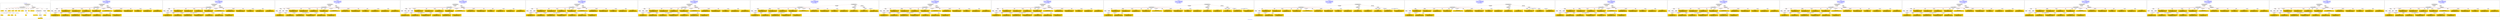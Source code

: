 digraph n0 {
fontcolor="blue"
remincross="true"
label="s04-ima-artworks.xml"
subgraph cluster_0 {
label="1-correct model"
n2[style="filled",color="white",fillcolor="lightgray",label="CulturalHeritageObject1"];
n3[shape="plaintext",style="filled",fillcolor="gold",label="creationDate"];
n4[style="filled",color="white",fillcolor="lightgray",label="Person1"];
n5[shape="plaintext",style="filled",fillcolor="gold",label="galleryLabel"];
n6[shape="plaintext",style="filled",fillcolor="gold",label="dimensions"];
n7[shape="plaintext",style="filled",fillcolor="gold",label="materials"];
n8[shape="plaintext",style="filled",fillcolor="gold",label="creditLine"];
n9[shape="plaintext",style="filled",fillcolor="gold",label="provenance"];
n10[style="filled",color="white",fillcolor="lightgray",label="Concept1"];
n11[shape="plaintext",style="filled",fillcolor="gold",label="title"];
n12[shape="plaintext",style="filled",fillcolor="gold",label="accessionNumber"];
n13[style="filled",color="white",fillcolor="lightgray",label="CulturalHeritageObject2"];
n14[style="filled",color="white",fillcolor="lightgray",label="Document2"];
n15[shape="plaintext",style="filled",fillcolor="gold",label="relatedArtworksTitle"];
n16[style="filled",color="white",fillcolor="lightgray",label="Document1"];
n17[shape="plaintext",style="filled",fillcolor="gold",label="nationality"];
n18[shape="plaintext",style="filled",fillcolor="gold",label="birthDate"];
n19[shape="plaintext",style="filled",fillcolor="gold",label="deathDate"];
n20[shape="plaintext",style="filled",fillcolor="gold",label="artist"];
n21[style="filled",color="white",fillcolor="lightgray",label="EuropeanaAggregation1"];
n22[style="filled",color="white",fillcolor="lightgray",label="WebResource1"];
n23[shape="plaintext",style="filled",fillcolor="gold",label="imageURL"];
n24[shape="plaintext",style="filled",fillcolor="gold",label="values"];
n25[shape="plaintext",style="filled",fillcolor="gold",label="relatedArtworksURL"];
n26[shape="plaintext",style="filled",fillcolor="gold",label="sourceURL"];
}
subgraph cluster_1 {
label="candidate 0\nlink coherence:0.9090909090909091\nnode coherence:0.9090909090909091\nconfidence:0.502995882074685\nmapping score:0.5883426558787275\ncost:21.99994\n-precision:0.59-recall:0.54"
n28[style="filled",color="white",fillcolor="lightgray",label="CulturalHeritageObject1"];
n29[style="filled",color="white",fillcolor="lightgray",label="Person1"];
n30[style="filled",color="white",fillcolor="lightgray",label="Person2"];
n31[style="filled",color="white",fillcolor="lightgray",label="Concept1"];
n32[style="filled",color="white",fillcolor="lightgray",label="EuropeanaAggregation1"];
n33[style="filled",color="white",fillcolor="lightgray",label="WebResource1"];
n34[shape="plaintext",style="filled",fillcolor="gold",label="galleryLabel\n[CulturalHeritageObject,description,0.707]\n[CulturalHeritageObject,provenance,0.159]\n[CulturalHeritageObject,title,0.078]\n[Person,nameOfThePerson,0.056]"];
n35[shape="plaintext",style="filled",fillcolor="gold",label="title\n[CulturalHeritageObject,description,0.296]\n[CulturalHeritageObject,title,0.281]\n[CulturalHeritageObject,provenance,0.227]\n[Person,nameOfThePerson,0.196]"];
n36[shape="plaintext",style="filled",fillcolor="gold",label="materials\n[CulturalHeritageObject,medium,0.832]\n[Concept,prefLabel,0.144]\n[CulturalHeritageObject,description,0.024]\n[CulturalHeritageObject,extent,0.0]"];
n37[shape="plaintext",style="filled",fillcolor="gold",label="creationDate\n[Person,dateOfDeath,0.334]\n[CulturalHeritageObject,created,0.309]\n[CulturalHeritageObject,description,0.186]\n[Person,dateOfBirth,0.171]"];
n38[shape="plaintext",style="filled",fillcolor="gold",label="values\n[CulturalHeritageObject,description,0.385]\n[CulturalHeritageObject,title,0.248]\n[Concept,prefLabel,0.235]\n[CulturalHeritageObject,provenance,0.132]"];
n39[shape="plaintext",style="filled",fillcolor="gold",label="creditLine\n[CulturalHeritageObject,provenance,0.733]\n[CulturalHeritageObject,description,0.12]\n[Person,nameOfThePerson,0.083]\n[CulturalHeritageObject,title,0.065]"];
n40[shape="plaintext",style="filled",fillcolor="gold",label="accessionNumber\n[CulturalHeritageObject,extent,0.914]\n[CulturalHeritageObject,accessionNumber,0.086]"];
n41[shape="plaintext",style="filled",fillcolor="gold",label="birthDate\n[Person,dateOfBirth,0.495]\n[CulturalHeritageObject,created,0.275]\n[Person,dateOfDeath,0.166]\n[CulturalHeritageObject,description,0.064]"];
n42[shape="plaintext",style="filled",fillcolor="gold",label="relatedArtworksURL\n[WebResource,classLink,0.404]\n[CulturalHeritageObject,provenance,0.333]\n[Person,nameOfThePerson,0.134]\n[CulturalHeritageObject,rights,0.129]"];
n43[shape="plaintext",style="filled",fillcolor="gold",label="relatedArtworksTitle\n[CulturalHeritageObject,provenance,0.29]\n[Person,nameOfThePerson,0.28]\n[CulturalHeritageObject,title,0.226]\n[CulturalHeritageObject,description,0.204]"];
n44[shape="plaintext",style="filled",fillcolor="gold",label="provenance\n[CulturalHeritageObject,provenance,0.612]\n[CulturalHeritageObject,description,0.242]\n[CulturalHeritageObject,rightsHolder,0.078]\n[Person,nameOfThePerson,0.068]"];
n45[shape="plaintext",style="filled",fillcolor="gold",label="deathDate\n[Person,dateOfDeath,0.642]\n[CulturalHeritageObject,created,0.196]\n[Person,dateOfBirth,0.102]\n[CulturalHeritageObject,provenance,0.06]"];
n46[shape="plaintext",style="filled",fillcolor="gold",label="nationality\n[Person,countryAssociatedWithThePerson,0.849]\n[CulturalHeritageObject,provenance,0.078]\n[CulturalHeritageObject,description,0.073]\n[CulturalHeritageObject,title,0.0]"];
n47[shape="plaintext",style="filled",fillcolor="gold",label="artist\n[Person,nameOfThePerson,0.796]\n[CulturalHeritageObject,title,0.084]\n[CulturalHeritageObject,provenance,0.07]\n[CulturalHeritageObject,description,0.05]"];
n48[shape="plaintext",style="filled",fillcolor="gold",label="dimensions\n[CulturalHeritageObject,extent,0.778]\n[Person,dateOfDeath,0.106]\n[Person,dateOfBirth,0.08]\n[Person,nameOfThePerson,0.037]"];
n49[shape="plaintext",style="filled",fillcolor="gold",label="imageURL\n[WebResource,classLink,0.978]\n[CulturalHeritageObject,extent,0.011]\n[Person,nameOfThePerson,0.007]\n[CulturalHeritageObject,provenance,0.005]"];
n50[shape="plaintext",style="filled",fillcolor="gold",label="sourceURL\n[WebResource,classLink,0.425]\n[CulturalHeritageObject,provenance,0.32]\n[CulturalHeritageObject,rights,0.137]\n[Person,nameOfThePerson,0.118]"];
}
subgraph cluster_2 {
label="candidate 1\nlink coherence:0.9090909090909091\nnode coherence:0.9090909090909091\nconfidence:0.502995882074685\nmapping score:0.5883426558787275\ncost:21.99995\n-precision:0.64-recall:0.58"
n52[style="filled",color="white",fillcolor="lightgray",label="CulturalHeritageObject1"];
n53[style="filled",color="white",fillcolor="lightgray",label="Person1"];
n54[style="filled",color="white",fillcolor="lightgray",label="Person2"];
n55[style="filled",color="white",fillcolor="lightgray",label="Concept2"];
n56[style="filled",color="white",fillcolor="lightgray",label="EuropeanaAggregation1"];
n57[style="filled",color="white",fillcolor="lightgray",label="WebResource1"];
n58[shape="plaintext",style="filled",fillcolor="gold",label="galleryLabel\n[CulturalHeritageObject,description,0.707]\n[CulturalHeritageObject,provenance,0.159]\n[CulturalHeritageObject,title,0.078]\n[Person,nameOfThePerson,0.056]"];
n59[shape="plaintext",style="filled",fillcolor="gold",label="title\n[CulturalHeritageObject,description,0.296]\n[CulturalHeritageObject,title,0.281]\n[CulturalHeritageObject,provenance,0.227]\n[Person,nameOfThePerson,0.196]"];
n60[shape="plaintext",style="filled",fillcolor="gold",label="materials\n[CulturalHeritageObject,medium,0.832]\n[Concept,prefLabel,0.144]\n[CulturalHeritageObject,description,0.024]\n[CulturalHeritageObject,extent,0.0]"];
n61[shape="plaintext",style="filled",fillcolor="gold",label="creationDate\n[Person,dateOfDeath,0.334]\n[CulturalHeritageObject,created,0.309]\n[CulturalHeritageObject,description,0.186]\n[Person,dateOfBirth,0.171]"];
n62[shape="plaintext",style="filled",fillcolor="gold",label="creditLine\n[CulturalHeritageObject,provenance,0.733]\n[CulturalHeritageObject,description,0.12]\n[Person,nameOfThePerson,0.083]\n[CulturalHeritageObject,title,0.065]"];
n63[shape="plaintext",style="filled",fillcolor="gold",label="accessionNumber\n[CulturalHeritageObject,extent,0.914]\n[CulturalHeritageObject,accessionNumber,0.086]"];
n64[shape="plaintext",style="filled",fillcolor="gold",label="birthDate\n[Person,dateOfBirth,0.495]\n[CulturalHeritageObject,created,0.275]\n[Person,dateOfDeath,0.166]\n[CulturalHeritageObject,description,0.064]"];
n65[shape="plaintext",style="filled",fillcolor="gold",label="relatedArtworksURL\n[WebResource,classLink,0.404]\n[CulturalHeritageObject,provenance,0.333]\n[Person,nameOfThePerson,0.134]\n[CulturalHeritageObject,rights,0.129]"];
n66[shape="plaintext",style="filled",fillcolor="gold",label="relatedArtworksTitle\n[CulturalHeritageObject,provenance,0.29]\n[Person,nameOfThePerson,0.28]\n[CulturalHeritageObject,title,0.226]\n[CulturalHeritageObject,description,0.204]"];
n67[shape="plaintext",style="filled",fillcolor="gold",label="provenance\n[CulturalHeritageObject,provenance,0.612]\n[CulturalHeritageObject,description,0.242]\n[CulturalHeritageObject,rightsHolder,0.078]\n[Person,nameOfThePerson,0.068]"];
n68[shape="plaintext",style="filled",fillcolor="gold",label="deathDate\n[Person,dateOfDeath,0.642]\n[CulturalHeritageObject,created,0.196]\n[Person,dateOfBirth,0.102]\n[CulturalHeritageObject,provenance,0.06]"];
n69[shape="plaintext",style="filled",fillcolor="gold",label="nationality\n[Person,countryAssociatedWithThePerson,0.849]\n[CulturalHeritageObject,provenance,0.078]\n[CulturalHeritageObject,description,0.073]\n[CulturalHeritageObject,title,0.0]"];
n70[shape="plaintext",style="filled",fillcolor="gold",label="artist\n[Person,nameOfThePerson,0.796]\n[CulturalHeritageObject,title,0.084]\n[CulturalHeritageObject,provenance,0.07]\n[CulturalHeritageObject,description,0.05]"];
n71[shape="plaintext",style="filled",fillcolor="gold",label="dimensions\n[CulturalHeritageObject,extent,0.778]\n[Person,dateOfDeath,0.106]\n[Person,dateOfBirth,0.08]\n[Person,nameOfThePerson,0.037]"];
n72[shape="plaintext",style="filled",fillcolor="gold",label="imageURL\n[WebResource,classLink,0.978]\n[CulturalHeritageObject,extent,0.011]\n[Person,nameOfThePerson,0.007]\n[CulturalHeritageObject,provenance,0.005]"];
n73[shape="plaintext",style="filled",fillcolor="gold",label="values\n[CulturalHeritageObject,description,0.385]\n[CulturalHeritageObject,title,0.248]\n[Concept,prefLabel,0.235]\n[CulturalHeritageObject,provenance,0.132]"];
n74[shape="plaintext",style="filled",fillcolor="gold",label="sourceURL\n[WebResource,classLink,0.425]\n[CulturalHeritageObject,provenance,0.32]\n[CulturalHeritageObject,rights,0.137]\n[Person,nameOfThePerson,0.118]"];
}
subgraph cluster_3 {
label="candidate 10\nlink coherence:0.8695652173913043\nnode coherence:0.9090909090909091\nconfidence:0.5014997060645644\nmapping score:0.5878439305420206\ncost:22.99995\n-precision:0.7-recall:0.67"
n76[style="filled",color="white",fillcolor="lightgray",label="CulturalHeritageObject1"];
n77[style="filled",color="white",fillcolor="lightgray",label="Person1"];
n78[style="filled",color="white",fillcolor="lightgray",label="Person2"];
n79[style="filled",color="white",fillcolor="lightgray",label="Place1"];
n80[style="filled",color="white",fillcolor="lightgray",label="Concept2"];
n81[style="filled",color="white",fillcolor="lightgray",label="EuropeanaAggregation1"];
n82[style="filled",color="white",fillcolor="lightgray",label="WebResource1"];
n83[shape="plaintext",style="filled",fillcolor="gold",label="galleryLabel\n[CulturalHeritageObject,description,0.707]\n[CulturalHeritageObject,provenance,0.159]\n[CulturalHeritageObject,title,0.078]\n[Person,nameOfThePerson,0.056]"];
n84[shape="plaintext",style="filled",fillcolor="gold",label="title\n[CulturalHeritageObject,description,0.296]\n[CulturalHeritageObject,title,0.281]\n[CulturalHeritageObject,provenance,0.227]\n[Person,nameOfThePerson,0.196]"];
n85[shape="plaintext",style="filled",fillcolor="gold",label="materials\n[CulturalHeritageObject,medium,0.832]\n[Concept,prefLabel,0.144]\n[CulturalHeritageObject,description,0.024]\n[CulturalHeritageObject,extent,0.0]"];
n86[shape="plaintext",style="filled",fillcolor="gold",label="deathDate\n[Person,dateOfDeath,0.642]\n[CulturalHeritageObject,created,0.196]\n[Person,dateOfBirth,0.102]\n[CulturalHeritageObject,provenance,0.06]"];
n87[shape="plaintext",style="filled",fillcolor="gold",label="creditLine\n[CulturalHeritageObject,provenance,0.733]\n[CulturalHeritageObject,description,0.12]\n[Person,nameOfThePerson,0.083]\n[CulturalHeritageObject,title,0.065]"];
n88[shape="plaintext",style="filled",fillcolor="gold",label="accessionNumber\n[CulturalHeritageObject,extent,0.914]\n[CulturalHeritageObject,accessionNumber,0.086]"];
n89[shape="plaintext",style="filled",fillcolor="gold",label="birthDate\n[Person,dateOfBirth,0.495]\n[CulturalHeritageObject,created,0.275]\n[Person,dateOfDeath,0.166]\n[CulturalHeritageObject,description,0.064]"];
n90[shape="plaintext",style="filled",fillcolor="gold",label="relatedArtworksURL\n[WebResource,classLink,0.404]\n[CulturalHeritageObject,provenance,0.333]\n[Person,nameOfThePerson,0.134]\n[CulturalHeritageObject,rights,0.129]"];
n91[shape="plaintext",style="filled",fillcolor="gold",label="relatedArtworksTitle\n[CulturalHeritageObject,provenance,0.29]\n[Person,nameOfThePerson,0.28]\n[CulturalHeritageObject,title,0.226]\n[CulturalHeritageObject,description,0.204]"];
n92[shape="plaintext",style="filled",fillcolor="gold",label="provenance\n[CulturalHeritageObject,provenance,0.612]\n[CulturalHeritageObject,description,0.242]\n[CulturalHeritageObject,rightsHolder,0.078]\n[Person,nameOfThePerson,0.068]"];
n93[shape="plaintext",style="filled",fillcolor="gold",label="nationality\n[Person,countryAssociatedWithThePerson,0.849]\n[CulturalHeritageObject,provenance,0.078]\n[CulturalHeritageObject,description,0.073]\n[CulturalHeritageObject,title,0.0]"];
n94[shape="plaintext",style="filled",fillcolor="gold",label="artist\n[Person,nameOfThePerson,0.796]\n[CulturalHeritageObject,title,0.084]\n[CulturalHeritageObject,provenance,0.07]\n[CulturalHeritageObject,description,0.05]"];
n95[shape="plaintext",style="filled",fillcolor="gold",label="dimensions\n[CulturalHeritageObject,extent,0.778]\n[Person,dateOfDeath,0.106]\n[Person,dateOfBirth,0.08]\n[Person,nameOfThePerson,0.037]"];
n96[shape="plaintext",style="filled",fillcolor="gold",label="imageURL\n[WebResource,classLink,0.978]\n[CulturalHeritageObject,extent,0.011]\n[Person,nameOfThePerson,0.007]\n[CulturalHeritageObject,provenance,0.005]"];
n97[shape="plaintext",style="filled",fillcolor="gold",label="values\n[CulturalHeritageObject,description,0.385]\n[CulturalHeritageObject,title,0.248]\n[Concept,prefLabel,0.235]\n[CulturalHeritageObject,provenance,0.132]"];
n98[shape="plaintext",style="filled",fillcolor="gold",label="creationDate\n[Person,dateOfDeath,0.334]\n[CulturalHeritageObject,created,0.309]\n[CulturalHeritageObject,description,0.186]\n[Person,dateOfBirth,0.171]"];
n99[shape="plaintext",style="filled",fillcolor="gold",label="sourceURL\n[WebResource,classLink,0.425]\n[CulturalHeritageObject,provenance,0.32]\n[CulturalHeritageObject,rights,0.137]\n[Person,nameOfThePerson,0.118]"];
}
subgraph cluster_4 {
label="candidate 11\nlink coherence:0.8695652173913043\nnode coherence:0.9090909090909091\nconfidence:0.5014997060645644\nmapping score:0.5878439305420206\ncost:121.99995\n-precision:0.65-recall:0.62"
n101[style="filled",color="white",fillcolor="lightgray",label="CulturalHeritageObject1"];
n102[style="filled",color="white",fillcolor="lightgray",label="Person1"];
n103[style="filled",color="white",fillcolor="lightgray",label="Person2"];
n104[style="filled",color="white",fillcolor="lightgray",label="Place1"];
n105[style="filled",color="white",fillcolor="lightgray",label="Concept2"];
n106[style="filled",color="white",fillcolor="lightgray",label="EuropeanaAggregation1"];
n107[style="filled",color="white",fillcolor="lightgray",label="WebResource1"];
n108[shape="plaintext",style="filled",fillcolor="gold",label="galleryLabel\n[CulturalHeritageObject,description,0.707]\n[CulturalHeritageObject,provenance,0.159]\n[CulturalHeritageObject,title,0.078]\n[Person,nameOfThePerson,0.056]"];
n109[shape="plaintext",style="filled",fillcolor="gold",label="title\n[CulturalHeritageObject,description,0.296]\n[CulturalHeritageObject,title,0.281]\n[CulturalHeritageObject,provenance,0.227]\n[Person,nameOfThePerson,0.196]"];
n110[shape="plaintext",style="filled",fillcolor="gold",label="materials\n[CulturalHeritageObject,medium,0.832]\n[Concept,prefLabel,0.144]\n[CulturalHeritageObject,description,0.024]\n[CulturalHeritageObject,extent,0.0]"];
n111[shape="plaintext",style="filled",fillcolor="gold",label="creditLine\n[CulturalHeritageObject,provenance,0.733]\n[CulturalHeritageObject,description,0.12]\n[Person,nameOfThePerson,0.083]\n[CulturalHeritageObject,title,0.065]"];
n112[shape="plaintext",style="filled",fillcolor="gold",label="birthDate\n[Person,dateOfBirth,0.495]\n[CulturalHeritageObject,created,0.275]\n[Person,dateOfDeath,0.166]\n[CulturalHeritageObject,description,0.064]"];
n113[shape="plaintext",style="filled",fillcolor="gold",label="accessionNumber\n[CulturalHeritageObject,extent,0.914]\n[CulturalHeritageObject,accessionNumber,0.086]"];
n114[shape="plaintext",style="filled",fillcolor="gold",label="relatedArtworksURL\n[WebResource,classLink,0.404]\n[CulturalHeritageObject,provenance,0.333]\n[Person,nameOfThePerson,0.134]\n[CulturalHeritageObject,rights,0.129]"];
n115[shape="plaintext",style="filled",fillcolor="gold",label="artist\n[Person,nameOfThePerson,0.796]\n[CulturalHeritageObject,title,0.084]\n[CulturalHeritageObject,provenance,0.07]\n[CulturalHeritageObject,description,0.05]"];
n116[shape="plaintext",style="filled",fillcolor="gold",label="provenance\n[CulturalHeritageObject,provenance,0.612]\n[CulturalHeritageObject,description,0.242]\n[CulturalHeritageObject,rightsHolder,0.078]\n[Person,nameOfThePerson,0.068]"];
n117[shape="plaintext",style="filled",fillcolor="gold",label="nationality\n[Person,countryAssociatedWithThePerson,0.849]\n[CulturalHeritageObject,provenance,0.078]\n[CulturalHeritageObject,description,0.073]\n[CulturalHeritageObject,title,0.0]"];
n118[shape="plaintext",style="filled",fillcolor="gold",label="deathDate\n[Person,dateOfDeath,0.642]\n[CulturalHeritageObject,created,0.196]\n[Person,dateOfBirth,0.102]\n[CulturalHeritageObject,provenance,0.06]"];
n119[shape="plaintext",style="filled",fillcolor="gold",label="relatedArtworksTitle\n[CulturalHeritageObject,provenance,0.29]\n[Person,nameOfThePerson,0.28]\n[CulturalHeritageObject,title,0.226]\n[CulturalHeritageObject,description,0.204]"];
n120[shape="plaintext",style="filled",fillcolor="gold",label="dimensions\n[CulturalHeritageObject,extent,0.778]\n[Person,dateOfDeath,0.106]\n[Person,dateOfBirth,0.08]\n[Person,nameOfThePerson,0.037]"];
n121[shape="plaintext",style="filled",fillcolor="gold",label="imageURL\n[WebResource,classLink,0.978]\n[CulturalHeritageObject,extent,0.011]\n[Person,nameOfThePerson,0.007]\n[CulturalHeritageObject,provenance,0.005]"];
n122[shape="plaintext",style="filled",fillcolor="gold",label="values\n[CulturalHeritageObject,description,0.385]\n[CulturalHeritageObject,title,0.248]\n[Concept,prefLabel,0.235]\n[CulturalHeritageObject,provenance,0.132]"];
n123[shape="plaintext",style="filled",fillcolor="gold",label="creationDate\n[Person,dateOfDeath,0.334]\n[CulturalHeritageObject,created,0.309]\n[CulturalHeritageObject,description,0.186]\n[Person,dateOfBirth,0.171]"];
n124[shape="plaintext",style="filled",fillcolor="gold",label="sourceURL\n[WebResource,classLink,0.425]\n[CulturalHeritageObject,provenance,0.32]\n[CulturalHeritageObject,rights,0.137]\n[Person,nameOfThePerson,0.118]"];
}
subgraph cluster_5 {
label="candidate 12\nlink coherence:0.8636363636363636\nnode coherence:0.9090909090909091\nconfidence:0.502995882074685\nmapping score:0.5883426558787275\ncost:21.99995\n-precision:0.64-recall:0.58"
n126[style="filled",color="white",fillcolor="lightgray",label="CulturalHeritageObject1"];
n127[style="filled",color="white",fillcolor="lightgray",label="Person1"];
n128[style="filled",color="white",fillcolor="lightgray",label="Person2"];
n129[style="filled",color="white",fillcolor="lightgray",label="Concept1"];
n130[style="filled",color="white",fillcolor="lightgray",label="EuropeanaAggregation1"];
n131[style="filled",color="white",fillcolor="lightgray",label="WebResource1"];
n132[shape="plaintext",style="filled",fillcolor="gold",label="galleryLabel\n[CulturalHeritageObject,description,0.707]\n[CulturalHeritageObject,provenance,0.159]\n[CulturalHeritageObject,title,0.078]\n[Person,nameOfThePerson,0.056]"];
n133[shape="plaintext",style="filled",fillcolor="gold",label="title\n[CulturalHeritageObject,description,0.296]\n[CulturalHeritageObject,title,0.281]\n[CulturalHeritageObject,provenance,0.227]\n[Person,nameOfThePerson,0.196]"];
n134[shape="plaintext",style="filled",fillcolor="gold",label="materials\n[CulturalHeritageObject,medium,0.832]\n[Concept,prefLabel,0.144]\n[CulturalHeritageObject,description,0.024]\n[CulturalHeritageObject,extent,0.0]"];
n135[shape="plaintext",style="filled",fillcolor="gold",label="creationDate\n[Person,dateOfDeath,0.334]\n[CulturalHeritageObject,created,0.309]\n[CulturalHeritageObject,description,0.186]\n[Person,dateOfBirth,0.171]"];
n136[shape="plaintext",style="filled",fillcolor="gold",label="values\n[CulturalHeritageObject,description,0.385]\n[CulturalHeritageObject,title,0.248]\n[Concept,prefLabel,0.235]\n[CulturalHeritageObject,provenance,0.132]"];
n137[shape="plaintext",style="filled",fillcolor="gold",label="creditLine\n[CulturalHeritageObject,provenance,0.733]\n[CulturalHeritageObject,description,0.12]\n[Person,nameOfThePerson,0.083]\n[CulturalHeritageObject,title,0.065]"];
n138[shape="plaintext",style="filled",fillcolor="gold",label="accessionNumber\n[CulturalHeritageObject,extent,0.914]\n[CulturalHeritageObject,accessionNumber,0.086]"];
n139[shape="plaintext",style="filled",fillcolor="gold",label="birthDate\n[Person,dateOfBirth,0.495]\n[CulturalHeritageObject,created,0.275]\n[Person,dateOfDeath,0.166]\n[CulturalHeritageObject,description,0.064]"];
n140[shape="plaintext",style="filled",fillcolor="gold",label="relatedArtworksURL\n[WebResource,classLink,0.404]\n[CulturalHeritageObject,provenance,0.333]\n[Person,nameOfThePerson,0.134]\n[CulturalHeritageObject,rights,0.129]"];
n141[shape="plaintext",style="filled",fillcolor="gold",label="relatedArtworksTitle\n[CulturalHeritageObject,provenance,0.29]\n[Person,nameOfThePerson,0.28]\n[CulturalHeritageObject,title,0.226]\n[CulturalHeritageObject,description,0.204]"];
n142[shape="plaintext",style="filled",fillcolor="gold",label="provenance\n[CulturalHeritageObject,provenance,0.612]\n[CulturalHeritageObject,description,0.242]\n[CulturalHeritageObject,rightsHolder,0.078]\n[Person,nameOfThePerson,0.068]"];
n143[shape="plaintext",style="filled",fillcolor="gold",label="deathDate\n[Person,dateOfDeath,0.642]\n[CulturalHeritageObject,created,0.196]\n[Person,dateOfBirth,0.102]\n[CulturalHeritageObject,provenance,0.06]"];
n144[shape="plaintext",style="filled",fillcolor="gold",label="nationality\n[Person,countryAssociatedWithThePerson,0.849]\n[CulturalHeritageObject,provenance,0.078]\n[CulturalHeritageObject,description,0.073]\n[CulturalHeritageObject,title,0.0]"];
n145[shape="plaintext",style="filled",fillcolor="gold",label="artist\n[Person,nameOfThePerson,0.796]\n[CulturalHeritageObject,title,0.084]\n[CulturalHeritageObject,provenance,0.07]\n[CulturalHeritageObject,description,0.05]"];
n146[shape="plaintext",style="filled",fillcolor="gold",label="dimensions\n[CulturalHeritageObject,extent,0.778]\n[Person,dateOfDeath,0.106]\n[Person,dateOfBirth,0.08]\n[Person,nameOfThePerson,0.037]"];
n147[shape="plaintext",style="filled",fillcolor="gold",label="imageURL\n[WebResource,classLink,0.978]\n[CulturalHeritageObject,extent,0.011]\n[Person,nameOfThePerson,0.007]\n[CulturalHeritageObject,provenance,0.005]"];
n148[shape="plaintext",style="filled",fillcolor="gold",label="sourceURL\n[WebResource,classLink,0.425]\n[CulturalHeritageObject,provenance,0.32]\n[CulturalHeritageObject,rights,0.137]\n[Person,nameOfThePerson,0.118]"];
}
subgraph cluster_6 {
label="candidate 13\nlink coherence:0.8636363636363636\nnode coherence:0.9090909090909091\nconfidence:0.502995882074685\nmapping score:0.5883426558787275\ncost:120.99995\n-precision:0.64-recall:0.58"
n150[style="filled",color="white",fillcolor="lightgray",label="CulturalHeritageObject1"];
n151[style="filled",color="white",fillcolor="lightgray",label="Person1"];
n152[style="filled",color="white",fillcolor="lightgray",label="Person2"];
n153[style="filled",color="white",fillcolor="lightgray",label="Concept1"];
n154[style="filled",color="white",fillcolor="lightgray",label="EuropeanaAggregation1"];
n155[style="filled",color="white",fillcolor="lightgray",label="WebResource1"];
n156[shape="plaintext",style="filled",fillcolor="gold",label="galleryLabel\n[CulturalHeritageObject,description,0.707]\n[CulturalHeritageObject,provenance,0.159]\n[CulturalHeritageObject,title,0.078]\n[Person,nameOfThePerson,0.056]"];
n157[shape="plaintext",style="filled",fillcolor="gold",label="title\n[CulturalHeritageObject,description,0.296]\n[CulturalHeritageObject,title,0.281]\n[CulturalHeritageObject,provenance,0.227]\n[Person,nameOfThePerson,0.196]"];
n158[shape="plaintext",style="filled",fillcolor="gold",label="materials\n[CulturalHeritageObject,medium,0.832]\n[Concept,prefLabel,0.144]\n[CulturalHeritageObject,description,0.024]\n[CulturalHeritageObject,extent,0.0]"];
n159[shape="plaintext",style="filled",fillcolor="gold",label="deathDate\n[Person,dateOfDeath,0.642]\n[CulturalHeritageObject,created,0.196]\n[Person,dateOfBirth,0.102]\n[CulturalHeritageObject,provenance,0.06]"];
n160[shape="plaintext",style="filled",fillcolor="gold",label="values\n[CulturalHeritageObject,description,0.385]\n[CulturalHeritageObject,title,0.248]\n[Concept,prefLabel,0.235]\n[CulturalHeritageObject,provenance,0.132]"];
n161[shape="plaintext",style="filled",fillcolor="gold",label="creditLine\n[CulturalHeritageObject,provenance,0.733]\n[CulturalHeritageObject,description,0.12]\n[Person,nameOfThePerson,0.083]\n[CulturalHeritageObject,title,0.065]"];
n162[shape="plaintext",style="filled",fillcolor="gold",label="birthDate\n[Person,dateOfBirth,0.495]\n[CulturalHeritageObject,created,0.275]\n[Person,dateOfDeath,0.166]\n[CulturalHeritageObject,description,0.064]"];
n163[shape="plaintext",style="filled",fillcolor="gold",label="accessionNumber\n[CulturalHeritageObject,extent,0.914]\n[CulturalHeritageObject,accessionNumber,0.086]"];
n164[shape="plaintext",style="filled",fillcolor="gold",label="relatedArtworksURL\n[WebResource,classLink,0.404]\n[CulturalHeritageObject,provenance,0.333]\n[Person,nameOfThePerson,0.134]\n[CulturalHeritageObject,rights,0.129]"];
n165[shape="plaintext",style="filled",fillcolor="gold",label="artist\n[Person,nameOfThePerson,0.796]\n[CulturalHeritageObject,title,0.084]\n[CulturalHeritageObject,provenance,0.07]\n[CulturalHeritageObject,description,0.05]"];
n166[shape="plaintext",style="filled",fillcolor="gold",label="provenance\n[CulturalHeritageObject,provenance,0.612]\n[CulturalHeritageObject,description,0.242]\n[CulturalHeritageObject,rightsHolder,0.078]\n[Person,nameOfThePerson,0.068]"];
n167[shape="plaintext",style="filled",fillcolor="gold",label="nationality\n[Person,countryAssociatedWithThePerson,0.849]\n[CulturalHeritageObject,provenance,0.078]\n[CulturalHeritageObject,description,0.073]\n[CulturalHeritageObject,title,0.0]"];
n168[shape="plaintext",style="filled",fillcolor="gold",label="creationDate\n[Person,dateOfDeath,0.334]\n[CulturalHeritageObject,created,0.309]\n[CulturalHeritageObject,description,0.186]\n[Person,dateOfBirth,0.171]"];
n169[shape="plaintext",style="filled",fillcolor="gold",label="relatedArtworksTitle\n[CulturalHeritageObject,provenance,0.29]\n[Person,nameOfThePerson,0.28]\n[CulturalHeritageObject,title,0.226]\n[CulturalHeritageObject,description,0.204]"];
n170[shape="plaintext",style="filled",fillcolor="gold",label="dimensions\n[CulturalHeritageObject,extent,0.778]\n[Person,dateOfDeath,0.106]\n[Person,dateOfBirth,0.08]\n[Person,nameOfThePerson,0.037]"];
n171[shape="plaintext",style="filled",fillcolor="gold",label="imageURL\n[WebResource,classLink,0.978]\n[CulturalHeritageObject,extent,0.011]\n[Person,nameOfThePerson,0.007]\n[CulturalHeritageObject,provenance,0.005]"];
n172[shape="plaintext",style="filled",fillcolor="gold",label="sourceURL\n[WebResource,classLink,0.425]\n[CulturalHeritageObject,provenance,0.32]\n[CulturalHeritageObject,rights,0.137]\n[Person,nameOfThePerson,0.118]"];
}
subgraph cluster_7 {
label="candidate 14\nlink coherence:0.8636363636363636\nnode coherence:0.9090909090909091\nconfidence:0.502995882074685\nmapping score:0.5883426558787275\ncost:121.009942\n-precision:0.59-recall:0.54"
n174[style="filled",color="white",fillcolor="lightgray",label="CulturalHeritageObject1"];
n175[style="filled",color="white",fillcolor="lightgray",label="Person1"];
n176[style="filled",color="white",fillcolor="lightgray",label="Concept1"];
n177[style="filled",color="white",fillcolor="lightgray",label="EuropeanaAggregation1"];
n178[style="filled",color="white",fillcolor="lightgray",label="WebResource1"];
n179[style="filled",color="white",fillcolor="lightgray",label="Person2"];
n180[shape="plaintext",style="filled",fillcolor="gold",label="galleryLabel\n[CulturalHeritageObject,description,0.707]\n[CulturalHeritageObject,provenance,0.159]\n[CulturalHeritageObject,title,0.078]\n[Person,nameOfThePerson,0.056]"];
n181[shape="plaintext",style="filled",fillcolor="gold",label="title\n[CulturalHeritageObject,description,0.296]\n[CulturalHeritageObject,title,0.281]\n[CulturalHeritageObject,provenance,0.227]\n[Person,nameOfThePerson,0.196]"];
n182[shape="plaintext",style="filled",fillcolor="gold",label="materials\n[CulturalHeritageObject,medium,0.832]\n[Concept,prefLabel,0.144]\n[CulturalHeritageObject,description,0.024]\n[CulturalHeritageObject,extent,0.0]"];
n183[shape="plaintext",style="filled",fillcolor="gold",label="creationDate\n[Person,dateOfDeath,0.334]\n[CulturalHeritageObject,created,0.309]\n[CulturalHeritageObject,description,0.186]\n[Person,dateOfBirth,0.171]"];
n184[shape="plaintext",style="filled",fillcolor="gold",label="values\n[CulturalHeritageObject,description,0.385]\n[CulturalHeritageObject,title,0.248]\n[Concept,prefLabel,0.235]\n[CulturalHeritageObject,provenance,0.132]"];
n185[shape="plaintext",style="filled",fillcolor="gold",label="creditLine\n[CulturalHeritageObject,provenance,0.733]\n[CulturalHeritageObject,description,0.12]\n[Person,nameOfThePerson,0.083]\n[CulturalHeritageObject,title,0.065]"];
n186[shape="plaintext",style="filled",fillcolor="gold",label="accessionNumber\n[CulturalHeritageObject,extent,0.914]\n[CulturalHeritageObject,accessionNumber,0.086]"];
n187[shape="plaintext",style="filled",fillcolor="gold",label="birthDate\n[Person,dateOfBirth,0.495]\n[CulturalHeritageObject,created,0.275]\n[Person,dateOfDeath,0.166]\n[CulturalHeritageObject,description,0.064]"];
n188[shape="plaintext",style="filled",fillcolor="gold",label="relatedArtworksURL\n[WebResource,classLink,0.404]\n[CulturalHeritageObject,provenance,0.333]\n[Person,nameOfThePerson,0.134]\n[CulturalHeritageObject,rights,0.129]"];
n189[shape="plaintext",style="filled",fillcolor="gold",label="relatedArtworksTitle\n[CulturalHeritageObject,provenance,0.29]\n[Person,nameOfThePerson,0.28]\n[CulturalHeritageObject,title,0.226]\n[CulturalHeritageObject,description,0.204]"];
n190[shape="plaintext",style="filled",fillcolor="gold",label="provenance\n[CulturalHeritageObject,provenance,0.612]\n[CulturalHeritageObject,description,0.242]\n[CulturalHeritageObject,rightsHolder,0.078]\n[Person,nameOfThePerson,0.068]"];
n191[shape="plaintext",style="filled",fillcolor="gold",label="deathDate\n[Person,dateOfDeath,0.642]\n[CulturalHeritageObject,created,0.196]\n[Person,dateOfBirth,0.102]\n[CulturalHeritageObject,provenance,0.06]"];
n192[shape="plaintext",style="filled",fillcolor="gold",label="nationality\n[Person,countryAssociatedWithThePerson,0.849]\n[CulturalHeritageObject,provenance,0.078]\n[CulturalHeritageObject,description,0.073]\n[CulturalHeritageObject,title,0.0]"];
n193[shape="plaintext",style="filled",fillcolor="gold",label="artist\n[Person,nameOfThePerson,0.796]\n[CulturalHeritageObject,title,0.084]\n[CulturalHeritageObject,provenance,0.07]\n[CulturalHeritageObject,description,0.05]"];
n194[shape="plaintext",style="filled",fillcolor="gold",label="dimensions\n[CulturalHeritageObject,extent,0.778]\n[Person,dateOfDeath,0.106]\n[Person,dateOfBirth,0.08]\n[Person,nameOfThePerson,0.037]"];
n195[shape="plaintext",style="filled",fillcolor="gold",label="imageURL\n[WebResource,classLink,0.978]\n[CulturalHeritageObject,extent,0.011]\n[Person,nameOfThePerson,0.007]\n[CulturalHeritageObject,provenance,0.005]"];
n196[shape="plaintext",style="filled",fillcolor="gold",label="sourceURL\n[WebResource,classLink,0.425]\n[CulturalHeritageObject,provenance,0.32]\n[CulturalHeritageObject,rights,0.137]\n[Person,nameOfThePerson,0.118]"];
}
subgraph cluster_8 {
label="candidate 15\nlink coherence:0.8636363636363636\nnode coherence:0.9090909090909091\nconfidence:0.502995882074685\nmapping score:0.5883426558787275\ncost:121.009952\n-precision:0.59-recall:0.54"
n198[style="filled",color="white",fillcolor="lightgray",label="CulturalHeritageObject1"];
n199[style="filled",color="white",fillcolor="lightgray",label="Person1"];
n200[style="filled",color="white",fillcolor="lightgray",label="Person2"];
n201[style="filled",color="white",fillcolor="lightgray",label="Concept1"];
n202[style="filled",color="white",fillcolor="lightgray",label="EuropeanaAggregation1"];
n203[style="filled",color="white",fillcolor="lightgray",label="WebResource1"];
n204[shape="plaintext",style="filled",fillcolor="gold",label="galleryLabel\n[CulturalHeritageObject,description,0.707]\n[CulturalHeritageObject,provenance,0.159]\n[CulturalHeritageObject,title,0.078]\n[Person,nameOfThePerson,0.056]"];
n205[shape="plaintext",style="filled",fillcolor="gold",label="title\n[CulturalHeritageObject,description,0.296]\n[CulturalHeritageObject,title,0.281]\n[CulturalHeritageObject,provenance,0.227]\n[Person,nameOfThePerson,0.196]"];
n206[shape="plaintext",style="filled",fillcolor="gold",label="materials\n[CulturalHeritageObject,medium,0.832]\n[Concept,prefLabel,0.144]\n[CulturalHeritageObject,description,0.024]\n[CulturalHeritageObject,extent,0.0]"];
n207[shape="plaintext",style="filled",fillcolor="gold",label="creationDate\n[Person,dateOfDeath,0.334]\n[CulturalHeritageObject,created,0.309]\n[CulturalHeritageObject,description,0.186]\n[Person,dateOfBirth,0.171]"];
n208[shape="plaintext",style="filled",fillcolor="gold",label="values\n[CulturalHeritageObject,description,0.385]\n[CulturalHeritageObject,title,0.248]\n[Concept,prefLabel,0.235]\n[CulturalHeritageObject,provenance,0.132]"];
n209[shape="plaintext",style="filled",fillcolor="gold",label="creditLine\n[CulturalHeritageObject,provenance,0.733]\n[CulturalHeritageObject,description,0.12]\n[Person,nameOfThePerson,0.083]\n[CulturalHeritageObject,title,0.065]"];
n210[shape="plaintext",style="filled",fillcolor="gold",label="accessionNumber\n[CulturalHeritageObject,extent,0.914]\n[CulturalHeritageObject,accessionNumber,0.086]"];
n211[shape="plaintext",style="filled",fillcolor="gold",label="birthDate\n[Person,dateOfBirth,0.495]\n[CulturalHeritageObject,created,0.275]\n[Person,dateOfDeath,0.166]\n[CulturalHeritageObject,description,0.064]"];
n212[shape="plaintext",style="filled",fillcolor="gold",label="relatedArtworksURL\n[WebResource,classLink,0.404]\n[CulturalHeritageObject,provenance,0.333]\n[Person,nameOfThePerson,0.134]\n[CulturalHeritageObject,rights,0.129]"];
n213[shape="plaintext",style="filled",fillcolor="gold",label="relatedArtworksTitle\n[CulturalHeritageObject,provenance,0.29]\n[Person,nameOfThePerson,0.28]\n[CulturalHeritageObject,title,0.226]\n[CulturalHeritageObject,description,0.204]"];
n214[shape="plaintext",style="filled",fillcolor="gold",label="provenance\n[CulturalHeritageObject,provenance,0.612]\n[CulturalHeritageObject,description,0.242]\n[CulturalHeritageObject,rightsHolder,0.078]\n[Person,nameOfThePerson,0.068]"];
n215[shape="plaintext",style="filled",fillcolor="gold",label="deathDate\n[Person,dateOfDeath,0.642]\n[CulturalHeritageObject,created,0.196]\n[Person,dateOfBirth,0.102]\n[CulturalHeritageObject,provenance,0.06]"];
n216[shape="plaintext",style="filled",fillcolor="gold",label="nationality\n[Person,countryAssociatedWithThePerson,0.849]\n[CulturalHeritageObject,provenance,0.078]\n[CulturalHeritageObject,description,0.073]\n[CulturalHeritageObject,title,0.0]"];
n217[shape="plaintext",style="filled",fillcolor="gold",label="artist\n[Person,nameOfThePerson,0.796]\n[CulturalHeritageObject,title,0.084]\n[CulturalHeritageObject,provenance,0.07]\n[CulturalHeritageObject,description,0.05]"];
n218[shape="plaintext",style="filled",fillcolor="gold",label="dimensions\n[CulturalHeritageObject,extent,0.778]\n[Person,dateOfDeath,0.106]\n[Person,dateOfBirth,0.08]\n[Person,nameOfThePerson,0.037]"];
n219[shape="plaintext",style="filled",fillcolor="gold",label="imageURL\n[WebResource,classLink,0.978]\n[CulturalHeritageObject,extent,0.011]\n[Person,nameOfThePerson,0.007]\n[CulturalHeritageObject,provenance,0.005]"];
n220[shape="plaintext",style="filled",fillcolor="gold",label="sourceURL\n[WebResource,classLink,0.425]\n[CulturalHeritageObject,provenance,0.32]\n[CulturalHeritageObject,rights,0.137]\n[Person,nameOfThePerson,0.118]"];
}
subgraph cluster_9 {
label="candidate 16\nlink coherence:0.8636363636363636\nnode coherence:0.9090909090909091\nconfidence:0.502995882074685\nmapping score:0.5883426558787275\ncost:121.009962\n-precision:0.64-recall:0.58"
n222[style="filled",color="white",fillcolor="lightgray",label="CulturalHeritageObject1"];
n223[style="filled",color="white",fillcolor="lightgray",label="Person1"];
n224[style="filled",color="white",fillcolor="lightgray",label="Person2"];
n225[style="filled",color="white",fillcolor="lightgray",label="Concept2"];
n226[style="filled",color="white",fillcolor="lightgray",label="EuropeanaAggregation1"];
n227[style="filled",color="white",fillcolor="lightgray",label="WebResource1"];
n228[shape="plaintext",style="filled",fillcolor="gold",label="galleryLabel\n[CulturalHeritageObject,description,0.707]\n[CulturalHeritageObject,provenance,0.159]\n[CulturalHeritageObject,title,0.078]\n[Person,nameOfThePerson,0.056]"];
n229[shape="plaintext",style="filled",fillcolor="gold",label="title\n[CulturalHeritageObject,description,0.296]\n[CulturalHeritageObject,title,0.281]\n[CulturalHeritageObject,provenance,0.227]\n[Person,nameOfThePerson,0.196]"];
n230[shape="plaintext",style="filled",fillcolor="gold",label="materials\n[CulturalHeritageObject,medium,0.832]\n[Concept,prefLabel,0.144]\n[CulturalHeritageObject,description,0.024]\n[CulturalHeritageObject,extent,0.0]"];
n231[shape="plaintext",style="filled",fillcolor="gold",label="creationDate\n[Person,dateOfDeath,0.334]\n[CulturalHeritageObject,created,0.309]\n[CulturalHeritageObject,description,0.186]\n[Person,dateOfBirth,0.171]"];
n232[shape="plaintext",style="filled",fillcolor="gold",label="creditLine\n[CulturalHeritageObject,provenance,0.733]\n[CulturalHeritageObject,description,0.12]\n[Person,nameOfThePerson,0.083]\n[CulturalHeritageObject,title,0.065]"];
n233[shape="plaintext",style="filled",fillcolor="gold",label="accessionNumber\n[CulturalHeritageObject,extent,0.914]\n[CulturalHeritageObject,accessionNumber,0.086]"];
n234[shape="plaintext",style="filled",fillcolor="gold",label="birthDate\n[Person,dateOfBirth,0.495]\n[CulturalHeritageObject,created,0.275]\n[Person,dateOfDeath,0.166]\n[CulturalHeritageObject,description,0.064]"];
n235[shape="plaintext",style="filled",fillcolor="gold",label="relatedArtworksURL\n[WebResource,classLink,0.404]\n[CulturalHeritageObject,provenance,0.333]\n[Person,nameOfThePerson,0.134]\n[CulturalHeritageObject,rights,0.129]"];
n236[shape="plaintext",style="filled",fillcolor="gold",label="relatedArtworksTitle\n[CulturalHeritageObject,provenance,0.29]\n[Person,nameOfThePerson,0.28]\n[CulturalHeritageObject,title,0.226]\n[CulturalHeritageObject,description,0.204]"];
n237[shape="plaintext",style="filled",fillcolor="gold",label="provenance\n[CulturalHeritageObject,provenance,0.612]\n[CulturalHeritageObject,description,0.242]\n[CulturalHeritageObject,rightsHolder,0.078]\n[Person,nameOfThePerson,0.068]"];
n238[shape="plaintext",style="filled",fillcolor="gold",label="deathDate\n[Person,dateOfDeath,0.642]\n[CulturalHeritageObject,created,0.196]\n[Person,dateOfBirth,0.102]\n[CulturalHeritageObject,provenance,0.06]"];
n239[shape="plaintext",style="filled",fillcolor="gold",label="nationality\n[Person,countryAssociatedWithThePerson,0.849]\n[CulturalHeritageObject,provenance,0.078]\n[CulturalHeritageObject,description,0.073]\n[CulturalHeritageObject,title,0.0]"];
n240[shape="plaintext",style="filled",fillcolor="gold",label="artist\n[Person,nameOfThePerson,0.796]\n[CulturalHeritageObject,title,0.084]\n[CulturalHeritageObject,provenance,0.07]\n[CulturalHeritageObject,description,0.05]"];
n241[shape="plaintext",style="filled",fillcolor="gold",label="dimensions\n[CulturalHeritageObject,extent,0.778]\n[Person,dateOfDeath,0.106]\n[Person,dateOfBirth,0.08]\n[Person,nameOfThePerson,0.037]"];
n242[shape="plaintext",style="filled",fillcolor="gold",label="imageURL\n[WebResource,classLink,0.978]\n[CulturalHeritageObject,extent,0.011]\n[Person,nameOfThePerson,0.007]\n[CulturalHeritageObject,provenance,0.005]"];
n243[shape="plaintext",style="filled",fillcolor="gold",label="values\n[CulturalHeritageObject,description,0.385]\n[CulturalHeritageObject,title,0.248]\n[Concept,prefLabel,0.235]\n[CulturalHeritageObject,provenance,0.132]"];
n244[shape="plaintext",style="filled",fillcolor="gold",label="sourceURL\n[WebResource,classLink,0.425]\n[CulturalHeritageObject,provenance,0.32]\n[CulturalHeritageObject,rights,0.137]\n[Person,nameOfThePerson,0.118]"];
}
subgraph cluster_10 {
label="candidate 17\nlink coherence:0.8636363636363636\nnode coherence:0.9090909090909091\nconfidence:0.502995882074685\nmapping score:0.5883426558787275\ncost:121.009972\n-precision:0.55-recall:0.5"
n246[style="filled",color="white",fillcolor="lightgray",label="CulturalHeritageObject1"];
n247[style="filled",color="white",fillcolor="lightgray",label="Person2"];
n248[style="filled",color="white",fillcolor="lightgray",label="Concept1"];
n249[style="filled",color="white",fillcolor="lightgray",label="EuropeanaAggregation1"];
n250[style="filled",color="white",fillcolor="lightgray",label="WebResource1"];
n251[style="filled",color="white",fillcolor="lightgray",label="Person1"];
n252[shape="plaintext",style="filled",fillcolor="gold",label="galleryLabel\n[CulturalHeritageObject,description,0.707]\n[CulturalHeritageObject,provenance,0.159]\n[CulturalHeritageObject,title,0.078]\n[Person,nameOfThePerson,0.056]"];
n253[shape="plaintext",style="filled",fillcolor="gold",label="title\n[CulturalHeritageObject,description,0.296]\n[CulturalHeritageObject,title,0.281]\n[CulturalHeritageObject,provenance,0.227]\n[Person,nameOfThePerson,0.196]"];
n254[shape="plaintext",style="filled",fillcolor="gold",label="materials\n[CulturalHeritageObject,medium,0.832]\n[Concept,prefLabel,0.144]\n[CulturalHeritageObject,description,0.024]\n[CulturalHeritageObject,extent,0.0]"];
n255[shape="plaintext",style="filled",fillcolor="gold",label="creationDate\n[Person,dateOfDeath,0.334]\n[CulturalHeritageObject,created,0.309]\n[CulturalHeritageObject,description,0.186]\n[Person,dateOfBirth,0.171]"];
n256[shape="plaintext",style="filled",fillcolor="gold",label="values\n[CulturalHeritageObject,description,0.385]\n[CulturalHeritageObject,title,0.248]\n[Concept,prefLabel,0.235]\n[CulturalHeritageObject,provenance,0.132]"];
n257[shape="plaintext",style="filled",fillcolor="gold",label="creditLine\n[CulturalHeritageObject,provenance,0.733]\n[CulturalHeritageObject,description,0.12]\n[Person,nameOfThePerson,0.083]\n[CulturalHeritageObject,title,0.065]"];
n258[shape="plaintext",style="filled",fillcolor="gold",label="accessionNumber\n[CulturalHeritageObject,extent,0.914]\n[CulturalHeritageObject,accessionNumber,0.086]"];
n259[shape="plaintext",style="filled",fillcolor="gold",label="birthDate\n[Person,dateOfBirth,0.495]\n[CulturalHeritageObject,created,0.275]\n[Person,dateOfDeath,0.166]\n[CulturalHeritageObject,description,0.064]"];
n260[shape="plaintext",style="filled",fillcolor="gold",label="relatedArtworksURL\n[WebResource,classLink,0.404]\n[CulturalHeritageObject,provenance,0.333]\n[Person,nameOfThePerson,0.134]\n[CulturalHeritageObject,rights,0.129]"];
n261[shape="plaintext",style="filled",fillcolor="gold",label="relatedArtworksTitle\n[CulturalHeritageObject,provenance,0.29]\n[Person,nameOfThePerson,0.28]\n[CulturalHeritageObject,title,0.226]\n[CulturalHeritageObject,description,0.204]"];
n262[shape="plaintext",style="filled",fillcolor="gold",label="provenance\n[CulturalHeritageObject,provenance,0.612]\n[CulturalHeritageObject,description,0.242]\n[CulturalHeritageObject,rightsHolder,0.078]\n[Person,nameOfThePerson,0.068]"];
n263[shape="plaintext",style="filled",fillcolor="gold",label="deathDate\n[Person,dateOfDeath,0.642]\n[CulturalHeritageObject,created,0.196]\n[Person,dateOfBirth,0.102]\n[CulturalHeritageObject,provenance,0.06]"];
n264[shape="plaintext",style="filled",fillcolor="gold",label="nationality\n[Person,countryAssociatedWithThePerson,0.849]\n[CulturalHeritageObject,provenance,0.078]\n[CulturalHeritageObject,description,0.073]\n[CulturalHeritageObject,title,0.0]"];
n265[shape="plaintext",style="filled",fillcolor="gold",label="artist\n[Person,nameOfThePerson,0.796]\n[CulturalHeritageObject,title,0.084]\n[CulturalHeritageObject,provenance,0.07]\n[CulturalHeritageObject,description,0.05]"];
n266[shape="plaintext",style="filled",fillcolor="gold",label="dimensions\n[CulturalHeritageObject,extent,0.778]\n[Person,dateOfDeath,0.106]\n[Person,dateOfBirth,0.08]\n[Person,nameOfThePerson,0.037]"];
n267[shape="plaintext",style="filled",fillcolor="gold",label="imageURL\n[WebResource,classLink,0.978]\n[CulturalHeritageObject,extent,0.011]\n[Person,nameOfThePerson,0.007]\n[CulturalHeritageObject,provenance,0.005]"];
n268[shape="plaintext",style="filled",fillcolor="gold",label="sourceURL\n[WebResource,classLink,0.425]\n[CulturalHeritageObject,provenance,0.32]\n[CulturalHeritageObject,rights,0.137]\n[Person,nameOfThePerson,0.118]"];
}
subgraph cluster_11 {
label="candidate 18\nlink coherence:0.8636363636363636\nnode coherence:0.9090909090909091\nconfidence:0.502995882074685\nmapping score:0.5883426558787275\ncost:121.009982\n-precision:0.59-recall:0.54"
n270[style="filled",color="white",fillcolor="lightgray",label="CulturalHeritageObject1"];
n271[style="filled",color="white",fillcolor="lightgray",label="Person2"];
n272[style="filled",color="white",fillcolor="lightgray",label="Concept2"];
n273[style="filled",color="white",fillcolor="lightgray",label="EuropeanaAggregation1"];
n274[style="filled",color="white",fillcolor="lightgray",label="WebResource1"];
n275[style="filled",color="white",fillcolor="lightgray",label="Person1"];
n276[shape="plaintext",style="filled",fillcolor="gold",label="galleryLabel\n[CulturalHeritageObject,description,0.707]\n[CulturalHeritageObject,provenance,0.159]\n[CulturalHeritageObject,title,0.078]\n[Person,nameOfThePerson,0.056]"];
n277[shape="plaintext",style="filled",fillcolor="gold",label="title\n[CulturalHeritageObject,description,0.296]\n[CulturalHeritageObject,title,0.281]\n[CulturalHeritageObject,provenance,0.227]\n[Person,nameOfThePerson,0.196]"];
n278[shape="plaintext",style="filled",fillcolor="gold",label="materials\n[CulturalHeritageObject,medium,0.832]\n[Concept,prefLabel,0.144]\n[CulturalHeritageObject,description,0.024]\n[CulturalHeritageObject,extent,0.0]"];
n279[shape="plaintext",style="filled",fillcolor="gold",label="creationDate\n[Person,dateOfDeath,0.334]\n[CulturalHeritageObject,created,0.309]\n[CulturalHeritageObject,description,0.186]\n[Person,dateOfBirth,0.171]"];
n280[shape="plaintext",style="filled",fillcolor="gold",label="creditLine\n[CulturalHeritageObject,provenance,0.733]\n[CulturalHeritageObject,description,0.12]\n[Person,nameOfThePerson,0.083]\n[CulturalHeritageObject,title,0.065]"];
n281[shape="plaintext",style="filled",fillcolor="gold",label="accessionNumber\n[CulturalHeritageObject,extent,0.914]\n[CulturalHeritageObject,accessionNumber,0.086]"];
n282[shape="plaintext",style="filled",fillcolor="gold",label="birthDate\n[Person,dateOfBirth,0.495]\n[CulturalHeritageObject,created,0.275]\n[Person,dateOfDeath,0.166]\n[CulturalHeritageObject,description,0.064]"];
n283[shape="plaintext",style="filled",fillcolor="gold",label="relatedArtworksURL\n[WebResource,classLink,0.404]\n[CulturalHeritageObject,provenance,0.333]\n[Person,nameOfThePerson,0.134]\n[CulturalHeritageObject,rights,0.129]"];
n284[shape="plaintext",style="filled",fillcolor="gold",label="relatedArtworksTitle\n[CulturalHeritageObject,provenance,0.29]\n[Person,nameOfThePerson,0.28]\n[CulturalHeritageObject,title,0.226]\n[CulturalHeritageObject,description,0.204]"];
n285[shape="plaintext",style="filled",fillcolor="gold",label="provenance\n[CulturalHeritageObject,provenance,0.612]\n[CulturalHeritageObject,description,0.242]\n[CulturalHeritageObject,rightsHolder,0.078]\n[Person,nameOfThePerson,0.068]"];
n286[shape="plaintext",style="filled",fillcolor="gold",label="deathDate\n[Person,dateOfDeath,0.642]\n[CulturalHeritageObject,created,0.196]\n[Person,dateOfBirth,0.102]\n[CulturalHeritageObject,provenance,0.06]"];
n287[shape="plaintext",style="filled",fillcolor="gold",label="nationality\n[Person,countryAssociatedWithThePerson,0.849]\n[CulturalHeritageObject,provenance,0.078]\n[CulturalHeritageObject,description,0.073]\n[CulturalHeritageObject,title,0.0]"];
n288[shape="plaintext",style="filled",fillcolor="gold",label="artist\n[Person,nameOfThePerson,0.796]\n[CulturalHeritageObject,title,0.084]\n[CulturalHeritageObject,provenance,0.07]\n[CulturalHeritageObject,description,0.05]"];
n289[shape="plaintext",style="filled",fillcolor="gold",label="dimensions\n[CulturalHeritageObject,extent,0.778]\n[Person,dateOfDeath,0.106]\n[Person,dateOfBirth,0.08]\n[Person,nameOfThePerson,0.037]"];
n290[shape="plaintext",style="filled",fillcolor="gold",label="imageURL\n[WebResource,classLink,0.978]\n[CulturalHeritageObject,extent,0.011]\n[Person,nameOfThePerson,0.007]\n[CulturalHeritageObject,provenance,0.005]"];
n291[shape="plaintext",style="filled",fillcolor="gold",label="values\n[CulturalHeritageObject,description,0.385]\n[CulturalHeritageObject,title,0.248]\n[Concept,prefLabel,0.235]\n[CulturalHeritageObject,provenance,0.132]"];
n292[shape="plaintext",style="filled",fillcolor="gold",label="sourceURL\n[WebResource,classLink,0.425]\n[CulturalHeritageObject,provenance,0.32]\n[CulturalHeritageObject,rights,0.137]\n[Person,nameOfThePerson,0.118]"];
}
subgraph cluster_12 {
label="candidate 19\nlink coherence:0.8636363636363636\nnode coherence:0.9090909090909091\nconfidence:0.502995882074685\nmapping score:0.5883426558787275\ncost:220.009942\n-precision:0.59-recall:0.54"
n294[style="filled",color="white",fillcolor="lightgray",label="CulturalHeritageObject1"];
n295[style="filled",color="white",fillcolor="lightgray",label="Person1"];
n296[style="filled",color="white",fillcolor="lightgray",label="Concept1"];
n297[style="filled",color="white",fillcolor="lightgray",label="EuropeanaAggregation1"];
n298[style="filled",color="white",fillcolor="lightgray",label="WebResource1"];
n299[style="filled",color="white",fillcolor="lightgray",label="Person2"];
n300[shape="plaintext",style="filled",fillcolor="gold",label="galleryLabel\n[CulturalHeritageObject,description,0.707]\n[CulturalHeritageObject,provenance,0.159]\n[CulturalHeritageObject,title,0.078]\n[Person,nameOfThePerson,0.056]"];
n301[shape="plaintext",style="filled",fillcolor="gold",label="title\n[CulturalHeritageObject,description,0.296]\n[CulturalHeritageObject,title,0.281]\n[CulturalHeritageObject,provenance,0.227]\n[Person,nameOfThePerson,0.196]"];
n302[shape="plaintext",style="filled",fillcolor="gold",label="materials\n[CulturalHeritageObject,medium,0.832]\n[Concept,prefLabel,0.144]\n[CulturalHeritageObject,description,0.024]\n[CulturalHeritageObject,extent,0.0]"];
n303[shape="plaintext",style="filled",fillcolor="gold",label="deathDate\n[Person,dateOfDeath,0.642]\n[CulturalHeritageObject,created,0.196]\n[Person,dateOfBirth,0.102]\n[CulturalHeritageObject,provenance,0.06]"];
n304[shape="plaintext",style="filled",fillcolor="gold",label="values\n[CulturalHeritageObject,description,0.385]\n[CulturalHeritageObject,title,0.248]\n[Concept,prefLabel,0.235]\n[CulturalHeritageObject,provenance,0.132]"];
n305[shape="plaintext",style="filled",fillcolor="gold",label="creditLine\n[CulturalHeritageObject,provenance,0.733]\n[CulturalHeritageObject,description,0.12]\n[Person,nameOfThePerson,0.083]\n[CulturalHeritageObject,title,0.065]"];
n306[shape="plaintext",style="filled",fillcolor="gold",label="birthDate\n[Person,dateOfBirth,0.495]\n[CulturalHeritageObject,created,0.275]\n[Person,dateOfDeath,0.166]\n[CulturalHeritageObject,description,0.064]"];
n307[shape="plaintext",style="filled",fillcolor="gold",label="accessionNumber\n[CulturalHeritageObject,extent,0.914]\n[CulturalHeritageObject,accessionNumber,0.086]"];
n308[shape="plaintext",style="filled",fillcolor="gold",label="relatedArtworksURL\n[WebResource,classLink,0.404]\n[CulturalHeritageObject,provenance,0.333]\n[Person,nameOfThePerson,0.134]\n[CulturalHeritageObject,rights,0.129]"];
n309[shape="plaintext",style="filled",fillcolor="gold",label="artist\n[Person,nameOfThePerson,0.796]\n[CulturalHeritageObject,title,0.084]\n[CulturalHeritageObject,provenance,0.07]\n[CulturalHeritageObject,description,0.05]"];
n310[shape="plaintext",style="filled",fillcolor="gold",label="provenance\n[CulturalHeritageObject,provenance,0.612]\n[CulturalHeritageObject,description,0.242]\n[CulturalHeritageObject,rightsHolder,0.078]\n[Person,nameOfThePerson,0.068]"];
n311[shape="plaintext",style="filled",fillcolor="gold",label="nationality\n[Person,countryAssociatedWithThePerson,0.849]\n[CulturalHeritageObject,provenance,0.078]\n[CulturalHeritageObject,description,0.073]\n[CulturalHeritageObject,title,0.0]"];
n312[shape="plaintext",style="filled",fillcolor="gold",label="creationDate\n[Person,dateOfDeath,0.334]\n[CulturalHeritageObject,created,0.309]\n[CulturalHeritageObject,description,0.186]\n[Person,dateOfBirth,0.171]"];
n313[shape="plaintext",style="filled",fillcolor="gold",label="relatedArtworksTitle\n[CulturalHeritageObject,provenance,0.29]\n[Person,nameOfThePerson,0.28]\n[CulturalHeritageObject,title,0.226]\n[CulturalHeritageObject,description,0.204]"];
n314[shape="plaintext",style="filled",fillcolor="gold",label="dimensions\n[CulturalHeritageObject,extent,0.778]\n[Person,dateOfDeath,0.106]\n[Person,dateOfBirth,0.08]\n[Person,nameOfThePerson,0.037]"];
n315[shape="plaintext",style="filled",fillcolor="gold",label="imageURL\n[WebResource,classLink,0.978]\n[CulturalHeritageObject,extent,0.011]\n[Person,nameOfThePerson,0.007]\n[CulturalHeritageObject,provenance,0.005]"];
n316[shape="plaintext",style="filled",fillcolor="gold",label="sourceURL\n[WebResource,classLink,0.425]\n[CulturalHeritageObject,provenance,0.32]\n[CulturalHeritageObject,rights,0.137]\n[Person,nameOfThePerson,0.118]"];
}
subgraph cluster_13 {
label="candidate 2\nlink coherence:0.9090909090909091\nnode coherence:0.9090909090909091\nconfidence:0.502995882074685\nmapping score:0.5883426558787275\ncost:120.99994\n-precision:0.59-recall:0.54"
n318[style="filled",color="white",fillcolor="lightgray",label="CulturalHeritageObject1"];
n319[style="filled",color="white",fillcolor="lightgray",label="Person1"];
n320[style="filled",color="white",fillcolor="lightgray",label="Person2"];
n321[style="filled",color="white",fillcolor="lightgray",label="Concept1"];
n322[style="filled",color="white",fillcolor="lightgray",label="EuropeanaAggregation1"];
n323[style="filled",color="white",fillcolor="lightgray",label="WebResource1"];
n324[shape="plaintext",style="filled",fillcolor="gold",label="galleryLabel\n[CulturalHeritageObject,description,0.707]\n[CulturalHeritageObject,provenance,0.159]\n[CulturalHeritageObject,title,0.078]\n[Person,nameOfThePerson,0.056]"];
n325[shape="plaintext",style="filled",fillcolor="gold",label="title\n[CulturalHeritageObject,description,0.296]\n[CulturalHeritageObject,title,0.281]\n[CulturalHeritageObject,provenance,0.227]\n[Person,nameOfThePerson,0.196]"];
n326[shape="plaintext",style="filled",fillcolor="gold",label="materials\n[CulturalHeritageObject,medium,0.832]\n[Concept,prefLabel,0.144]\n[CulturalHeritageObject,description,0.024]\n[CulturalHeritageObject,extent,0.0]"];
n327[shape="plaintext",style="filled",fillcolor="gold",label="deathDate\n[Person,dateOfDeath,0.642]\n[CulturalHeritageObject,created,0.196]\n[Person,dateOfBirth,0.102]\n[CulturalHeritageObject,provenance,0.06]"];
n328[shape="plaintext",style="filled",fillcolor="gold",label="values\n[CulturalHeritageObject,description,0.385]\n[CulturalHeritageObject,title,0.248]\n[Concept,prefLabel,0.235]\n[CulturalHeritageObject,provenance,0.132]"];
n329[shape="plaintext",style="filled",fillcolor="gold",label="creditLine\n[CulturalHeritageObject,provenance,0.733]\n[CulturalHeritageObject,description,0.12]\n[Person,nameOfThePerson,0.083]\n[CulturalHeritageObject,title,0.065]"];
n330[shape="plaintext",style="filled",fillcolor="gold",label="birthDate\n[Person,dateOfBirth,0.495]\n[CulturalHeritageObject,created,0.275]\n[Person,dateOfDeath,0.166]\n[CulturalHeritageObject,description,0.064]"];
n331[shape="plaintext",style="filled",fillcolor="gold",label="accessionNumber\n[CulturalHeritageObject,extent,0.914]\n[CulturalHeritageObject,accessionNumber,0.086]"];
n332[shape="plaintext",style="filled",fillcolor="gold",label="relatedArtworksURL\n[WebResource,classLink,0.404]\n[CulturalHeritageObject,provenance,0.333]\n[Person,nameOfThePerson,0.134]\n[CulturalHeritageObject,rights,0.129]"];
n333[shape="plaintext",style="filled",fillcolor="gold",label="artist\n[Person,nameOfThePerson,0.796]\n[CulturalHeritageObject,title,0.084]\n[CulturalHeritageObject,provenance,0.07]\n[CulturalHeritageObject,description,0.05]"];
n334[shape="plaintext",style="filled",fillcolor="gold",label="provenance\n[CulturalHeritageObject,provenance,0.612]\n[CulturalHeritageObject,description,0.242]\n[CulturalHeritageObject,rightsHolder,0.078]\n[Person,nameOfThePerson,0.068]"];
n335[shape="plaintext",style="filled",fillcolor="gold",label="nationality\n[Person,countryAssociatedWithThePerson,0.849]\n[CulturalHeritageObject,provenance,0.078]\n[CulturalHeritageObject,description,0.073]\n[CulturalHeritageObject,title,0.0]"];
n336[shape="plaintext",style="filled",fillcolor="gold",label="creationDate\n[Person,dateOfDeath,0.334]\n[CulturalHeritageObject,created,0.309]\n[CulturalHeritageObject,description,0.186]\n[Person,dateOfBirth,0.171]"];
n337[shape="plaintext",style="filled",fillcolor="gold",label="relatedArtworksTitle\n[CulturalHeritageObject,provenance,0.29]\n[Person,nameOfThePerson,0.28]\n[CulturalHeritageObject,title,0.226]\n[CulturalHeritageObject,description,0.204]"];
n338[shape="plaintext",style="filled",fillcolor="gold",label="dimensions\n[CulturalHeritageObject,extent,0.778]\n[Person,dateOfDeath,0.106]\n[Person,dateOfBirth,0.08]\n[Person,nameOfThePerson,0.037]"];
n339[shape="plaintext",style="filled",fillcolor="gold",label="imageURL\n[WebResource,classLink,0.978]\n[CulturalHeritageObject,extent,0.011]\n[Person,nameOfThePerson,0.007]\n[CulturalHeritageObject,provenance,0.005]"];
n340[shape="plaintext",style="filled",fillcolor="gold",label="sourceURL\n[WebResource,classLink,0.425]\n[CulturalHeritageObject,provenance,0.32]\n[CulturalHeritageObject,rights,0.137]\n[Person,nameOfThePerson,0.118]"];
}
subgraph cluster_14 {
label="candidate 3\nlink coherence:0.9090909090909091\nnode coherence:0.9090909090909091\nconfidence:0.502995882074685\nmapping score:0.5883426558787275\ncost:120.99995\n-precision:0.64-recall:0.58"
n342[style="filled",color="white",fillcolor="lightgray",label="CulturalHeritageObject1"];
n343[style="filled",color="white",fillcolor="lightgray",label="Person1"];
n344[style="filled",color="white",fillcolor="lightgray",label="Person2"];
n345[style="filled",color="white",fillcolor="lightgray",label="Concept2"];
n346[style="filled",color="white",fillcolor="lightgray",label="EuropeanaAggregation1"];
n347[style="filled",color="white",fillcolor="lightgray",label="WebResource1"];
n348[shape="plaintext",style="filled",fillcolor="gold",label="galleryLabel\n[CulturalHeritageObject,description,0.707]\n[CulturalHeritageObject,provenance,0.159]\n[CulturalHeritageObject,title,0.078]\n[Person,nameOfThePerson,0.056]"];
n349[shape="plaintext",style="filled",fillcolor="gold",label="title\n[CulturalHeritageObject,description,0.296]\n[CulturalHeritageObject,title,0.281]\n[CulturalHeritageObject,provenance,0.227]\n[Person,nameOfThePerson,0.196]"];
n350[shape="plaintext",style="filled",fillcolor="gold",label="materials\n[CulturalHeritageObject,medium,0.832]\n[Concept,prefLabel,0.144]\n[CulturalHeritageObject,description,0.024]\n[CulturalHeritageObject,extent,0.0]"];
n351[shape="plaintext",style="filled",fillcolor="gold",label="deathDate\n[Person,dateOfDeath,0.642]\n[CulturalHeritageObject,created,0.196]\n[Person,dateOfBirth,0.102]\n[CulturalHeritageObject,provenance,0.06]"];
n352[shape="plaintext",style="filled",fillcolor="gold",label="creditLine\n[CulturalHeritageObject,provenance,0.733]\n[CulturalHeritageObject,description,0.12]\n[Person,nameOfThePerson,0.083]\n[CulturalHeritageObject,title,0.065]"];
n353[shape="plaintext",style="filled",fillcolor="gold",label="birthDate\n[Person,dateOfBirth,0.495]\n[CulturalHeritageObject,created,0.275]\n[Person,dateOfDeath,0.166]\n[CulturalHeritageObject,description,0.064]"];
n354[shape="plaintext",style="filled",fillcolor="gold",label="accessionNumber\n[CulturalHeritageObject,extent,0.914]\n[CulturalHeritageObject,accessionNumber,0.086]"];
n355[shape="plaintext",style="filled",fillcolor="gold",label="relatedArtworksURL\n[WebResource,classLink,0.404]\n[CulturalHeritageObject,provenance,0.333]\n[Person,nameOfThePerson,0.134]\n[CulturalHeritageObject,rights,0.129]"];
n356[shape="plaintext",style="filled",fillcolor="gold",label="artist\n[Person,nameOfThePerson,0.796]\n[CulturalHeritageObject,title,0.084]\n[CulturalHeritageObject,provenance,0.07]\n[CulturalHeritageObject,description,0.05]"];
n357[shape="plaintext",style="filled",fillcolor="gold",label="provenance\n[CulturalHeritageObject,provenance,0.612]\n[CulturalHeritageObject,description,0.242]\n[CulturalHeritageObject,rightsHolder,0.078]\n[Person,nameOfThePerson,0.068]"];
n358[shape="plaintext",style="filled",fillcolor="gold",label="nationality\n[Person,countryAssociatedWithThePerson,0.849]\n[CulturalHeritageObject,provenance,0.078]\n[CulturalHeritageObject,description,0.073]\n[CulturalHeritageObject,title,0.0]"];
n359[shape="plaintext",style="filled",fillcolor="gold",label="creationDate\n[Person,dateOfDeath,0.334]\n[CulturalHeritageObject,created,0.309]\n[CulturalHeritageObject,description,0.186]\n[Person,dateOfBirth,0.171]"];
n360[shape="plaintext",style="filled",fillcolor="gold",label="relatedArtworksTitle\n[CulturalHeritageObject,provenance,0.29]\n[Person,nameOfThePerson,0.28]\n[CulturalHeritageObject,title,0.226]\n[CulturalHeritageObject,description,0.204]"];
n361[shape="plaintext",style="filled",fillcolor="gold",label="dimensions\n[CulturalHeritageObject,extent,0.778]\n[Person,dateOfDeath,0.106]\n[Person,dateOfBirth,0.08]\n[Person,nameOfThePerson,0.037]"];
n362[shape="plaintext",style="filled",fillcolor="gold",label="imageURL\n[WebResource,classLink,0.978]\n[CulturalHeritageObject,extent,0.011]\n[Person,nameOfThePerson,0.007]\n[CulturalHeritageObject,provenance,0.005]"];
n363[shape="plaintext",style="filled",fillcolor="gold",label="values\n[CulturalHeritageObject,description,0.385]\n[CulturalHeritageObject,title,0.248]\n[Concept,prefLabel,0.235]\n[CulturalHeritageObject,provenance,0.132]"];
n364[shape="plaintext",style="filled",fillcolor="gold",label="sourceURL\n[WebResource,classLink,0.425]\n[CulturalHeritageObject,provenance,0.32]\n[CulturalHeritageObject,rights,0.137]\n[Person,nameOfThePerson,0.118]"];
}
subgraph cluster_15 {
label="candidate 4\nlink coherence:0.9090909090909091\nnode coherence:0.9090909090909091\nconfidence:0.5014997060645644\nmapping score:0.5878439305420206\ncost:21.99994\n-precision:0.68-recall:0.62"
n366[style="filled",color="white",fillcolor="lightgray",label="CulturalHeritageObject1"];
n367[style="filled",color="white",fillcolor="lightgray",label="Person1"];
n368[style="filled",color="white",fillcolor="lightgray",label="Person2"];
n369[style="filled",color="white",fillcolor="lightgray",label="Concept1"];
n370[style="filled",color="white",fillcolor="lightgray",label="EuropeanaAggregation1"];
n371[style="filled",color="white",fillcolor="lightgray",label="WebResource1"];
n372[shape="plaintext",style="filled",fillcolor="gold",label="galleryLabel\n[CulturalHeritageObject,description,0.707]\n[CulturalHeritageObject,provenance,0.159]\n[CulturalHeritageObject,title,0.078]\n[Person,nameOfThePerson,0.056]"];
n373[shape="plaintext",style="filled",fillcolor="gold",label="title\n[CulturalHeritageObject,description,0.296]\n[CulturalHeritageObject,title,0.281]\n[CulturalHeritageObject,provenance,0.227]\n[Person,nameOfThePerson,0.196]"];
n374[shape="plaintext",style="filled",fillcolor="gold",label="materials\n[CulturalHeritageObject,medium,0.832]\n[Concept,prefLabel,0.144]\n[CulturalHeritageObject,description,0.024]\n[CulturalHeritageObject,extent,0.0]"];
n375[shape="plaintext",style="filled",fillcolor="gold",label="deathDate\n[Person,dateOfDeath,0.642]\n[CulturalHeritageObject,created,0.196]\n[Person,dateOfBirth,0.102]\n[CulturalHeritageObject,provenance,0.06]"];
n376[shape="plaintext",style="filled",fillcolor="gold",label="values\n[CulturalHeritageObject,description,0.385]\n[CulturalHeritageObject,title,0.248]\n[Concept,prefLabel,0.235]\n[CulturalHeritageObject,provenance,0.132]"];
n377[shape="plaintext",style="filled",fillcolor="gold",label="creditLine\n[CulturalHeritageObject,provenance,0.733]\n[CulturalHeritageObject,description,0.12]\n[Person,nameOfThePerson,0.083]\n[CulturalHeritageObject,title,0.065]"];
n378[shape="plaintext",style="filled",fillcolor="gold",label="accessionNumber\n[CulturalHeritageObject,extent,0.914]\n[CulturalHeritageObject,accessionNumber,0.086]"];
n379[shape="plaintext",style="filled",fillcolor="gold",label="birthDate\n[Person,dateOfBirth,0.495]\n[CulturalHeritageObject,created,0.275]\n[Person,dateOfDeath,0.166]\n[CulturalHeritageObject,description,0.064]"];
n380[shape="plaintext",style="filled",fillcolor="gold",label="relatedArtworksURL\n[WebResource,classLink,0.404]\n[CulturalHeritageObject,provenance,0.333]\n[Person,nameOfThePerson,0.134]\n[CulturalHeritageObject,rights,0.129]"];
n381[shape="plaintext",style="filled",fillcolor="gold",label="relatedArtworksTitle\n[CulturalHeritageObject,provenance,0.29]\n[Person,nameOfThePerson,0.28]\n[CulturalHeritageObject,title,0.226]\n[CulturalHeritageObject,description,0.204]"];
n382[shape="plaintext",style="filled",fillcolor="gold",label="provenance\n[CulturalHeritageObject,provenance,0.612]\n[CulturalHeritageObject,description,0.242]\n[CulturalHeritageObject,rightsHolder,0.078]\n[Person,nameOfThePerson,0.068]"];
n383[shape="plaintext",style="filled",fillcolor="gold",label="nationality\n[Person,countryAssociatedWithThePerson,0.849]\n[CulturalHeritageObject,provenance,0.078]\n[CulturalHeritageObject,description,0.073]\n[CulturalHeritageObject,title,0.0]"];
n384[shape="plaintext",style="filled",fillcolor="gold",label="artist\n[Person,nameOfThePerson,0.796]\n[CulturalHeritageObject,title,0.084]\n[CulturalHeritageObject,provenance,0.07]\n[CulturalHeritageObject,description,0.05]"];
n385[shape="plaintext",style="filled",fillcolor="gold",label="dimensions\n[CulturalHeritageObject,extent,0.778]\n[Person,dateOfDeath,0.106]\n[Person,dateOfBirth,0.08]\n[Person,nameOfThePerson,0.037]"];
n386[shape="plaintext",style="filled",fillcolor="gold",label="imageURL\n[WebResource,classLink,0.978]\n[CulturalHeritageObject,extent,0.011]\n[Person,nameOfThePerson,0.007]\n[CulturalHeritageObject,provenance,0.005]"];
n387[shape="plaintext",style="filled",fillcolor="gold",label="creationDate\n[Person,dateOfDeath,0.334]\n[CulturalHeritageObject,created,0.309]\n[CulturalHeritageObject,description,0.186]\n[Person,dateOfBirth,0.171]"];
n388[shape="plaintext",style="filled",fillcolor="gold",label="sourceURL\n[WebResource,classLink,0.425]\n[CulturalHeritageObject,provenance,0.32]\n[CulturalHeritageObject,rights,0.137]\n[Person,nameOfThePerson,0.118]"];
}
subgraph cluster_16 {
label="candidate 5\nlink coherence:0.9090909090909091\nnode coherence:0.9090909090909091\nconfidence:0.5014997060645644\nmapping score:0.5878439305420206\ncost:21.99995\n-precision:0.73-recall:0.67"
n390[style="filled",color="white",fillcolor="lightgray",label="CulturalHeritageObject1"];
n391[style="filled",color="white",fillcolor="lightgray",label="Person1"];
n392[style="filled",color="white",fillcolor="lightgray",label="Person2"];
n393[style="filled",color="white",fillcolor="lightgray",label="Concept2"];
n394[style="filled",color="white",fillcolor="lightgray",label="EuropeanaAggregation1"];
n395[style="filled",color="white",fillcolor="lightgray",label="WebResource1"];
n396[shape="plaintext",style="filled",fillcolor="gold",label="galleryLabel\n[CulturalHeritageObject,description,0.707]\n[CulturalHeritageObject,provenance,0.159]\n[CulturalHeritageObject,title,0.078]\n[Person,nameOfThePerson,0.056]"];
n397[shape="plaintext",style="filled",fillcolor="gold",label="title\n[CulturalHeritageObject,description,0.296]\n[CulturalHeritageObject,title,0.281]\n[CulturalHeritageObject,provenance,0.227]\n[Person,nameOfThePerson,0.196]"];
n398[shape="plaintext",style="filled",fillcolor="gold",label="materials\n[CulturalHeritageObject,medium,0.832]\n[Concept,prefLabel,0.144]\n[CulturalHeritageObject,description,0.024]\n[CulturalHeritageObject,extent,0.0]"];
n399[shape="plaintext",style="filled",fillcolor="gold",label="deathDate\n[Person,dateOfDeath,0.642]\n[CulturalHeritageObject,created,0.196]\n[Person,dateOfBirth,0.102]\n[CulturalHeritageObject,provenance,0.06]"];
n400[shape="plaintext",style="filled",fillcolor="gold",label="creditLine\n[CulturalHeritageObject,provenance,0.733]\n[CulturalHeritageObject,description,0.12]\n[Person,nameOfThePerson,0.083]\n[CulturalHeritageObject,title,0.065]"];
n401[shape="plaintext",style="filled",fillcolor="gold",label="accessionNumber\n[CulturalHeritageObject,extent,0.914]\n[CulturalHeritageObject,accessionNumber,0.086]"];
n402[shape="plaintext",style="filled",fillcolor="gold",label="birthDate\n[Person,dateOfBirth,0.495]\n[CulturalHeritageObject,created,0.275]\n[Person,dateOfDeath,0.166]\n[CulturalHeritageObject,description,0.064]"];
n403[shape="plaintext",style="filled",fillcolor="gold",label="relatedArtworksURL\n[WebResource,classLink,0.404]\n[CulturalHeritageObject,provenance,0.333]\n[Person,nameOfThePerson,0.134]\n[CulturalHeritageObject,rights,0.129]"];
n404[shape="plaintext",style="filled",fillcolor="gold",label="relatedArtworksTitle\n[CulturalHeritageObject,provenance,0.29]\n[Person,nameOfThePerson,0.28]\n[CulturalHeritageObject,title,0.226]\n[CulturalHeritageObject,description,0.204]"];
n405[shape="plaintext",style="filled",fillcolor="gold",label="provenance\n[CulturalHeritageObject,provenance,0.612]\n[CulturalHeritageObject,description,0.242]\n[CulturalHeritageObject,rightsHolder,0.078]\n[Person,nameOfThePerson,0.068]"];
n406[shape="plaintext",style="filled",fillcolor="gold",label="nationality\n[Person,countryAssociatedWithThePerson,0.849]\n[CulturalHeritageObject,provenance,0.078]\n[CulturalHeritageObject,description,0.073]\n[CulturalHeritageObject,title,0.0]"];
n407[shape="plaintext",style="filled",fillcolor="gold",label="artist\n[Person,nameOfThePerson,0.796]\n[CulturalHeritageObject,title,0.084]\n[CulturalHeritageObject,provenance,0.07]\n[CulturalHeritageObject,description,0.05]"];
n408[shape="plaintext",style="filled",fillcolor="gold",label="dimensions\n[CulturalHeritageObject,extent,0.778]\n[Person,dateOfDeath,0.106]\n[Person,dateOfBirth,0.08]\n[Person,nameOfThePerson,0.037]"];
n409[shape="plaintext",style="filled",fillcolor="gold",label="imageURL\n[WebResource,classLink,0.978]\n[CulturalHeritageObject,extent,0.011]\n[Person,nameOfThePerson,0.007]\n[CulturalHeritageObject,provenance,0.005]"];
n410[shape="plaintext",style="filled",fillcolor="gold",label="values\n[CulturalHeritageObject,description,0.385]\n[CulturalHeritageObject,title,0.248]\n[Concept,prefLabel,0.235]\n[CulturalHeritageObject,provenance,0.132]"];
n411[shape="plaintext",style="filled",fillcolor="gold",label="creationDate\n[Person,dateOfDeath,0.334]\n[CulturalHeritageObject,created,0.309]\n[CulturalHeritageObject,description,0.186]\n[Person,dateOfBirth,0.171]"];
n412[shape="plaintext",style="filled",fillcolor="gold",label="sourceURL\n[WebResource,classLink,0.425]\n[CulturalHeritageObject,provenance,0.32]\n[CulturalHeritageObject,rights,0.137]\n[Person,nameOfThePerson,0.118]"];
}
subgraph cluster_17 {
label="candidate 6\nlink coherence:0.9090909090909091\nnode coherence:0.9090909090909091\nconfidence:0.5014997060645644\nmapping score:0.5878439305420206\ncost:120.99994\n-precision:0.64-recall:0.58"
n414[style="filled",color="white",fillcolor="lightgray",label="CulturalHeritageObject1"];
n415[style="filled",color="white",fillcolor="lightgray",label="Person1"];
n416[style="filled",color="white",fillcolor="lightgray",label="Person2"];
n417[style="filled",color="white",fillcolor="lightgray",label="Concept1"];
n418[style="filled",color="white",fillcolor="lightgray",label="EuropeanaAggregation1"];
n419[style="filled",color="white",fillcolor="lightgray",label="WebResource1"];
n420[shape="plaintext",style="filled",fillcolor="gold",label="galleryLabel\n[CulturalHeritageObject,description,0.707]\n[CulturalHeritageObject,provenance,0.159]\n[CulturalHeritageObject,title,0.078]\n[Person,nameOfThePerson,0.056]"];
n421[shape="plaintext",style="filled",fillcolor="gold",label="title\n[CulturalHeritageObject,description,0.296]\n[CulturalHeritageObject,title,0.281]\n[CulturalHeritageObject,provenance,0.227]\n[Person,nameOfThePerson,0.196]"];
n422[shape="plaintext",style="filled",fillcolor="gold",label="materials\n[CulturalHeritageObject,medium,0.832]\n[Concept,prefLabel,0.144]\n[CulturalHeritageObject,description,0.024]\n[CulturalHeritageObject,extent,0.0]"];
n423[shape="plaintext",style="filled",fillcolor="gold",label="values\n[CulturalHeritageObject,description,0.385]\n[CulturalHeritageObject,title,0.248]\n[Concept,prefLabel,0.235]\n[CulturalHeritageObject,provenance,0.132]"];
n424[shape="plaintext",style="filled",fillcolor="gold",label="creditLine\n[CulturalHeritageObject,provenance,0.733]\n[CulturalHeritageObject,description,0.12]\n[Person,nameOfThePerson,0.083]\n[CulturalHeritageObject,title,0.065]"];
n425[shape="plaintext",style="filled",fillcolor="gold",label="birthDate\n[Person,dateOfBirth,0.495]\n[CulturalHeritageObject,created,0.275]\n[Person,dateOfDeath,0.166]\n[CulturalHeritageObject,description,0.064]"];
n426[shape="plaintext",style="filled",fillcolor="gold",label="accessionNumber\n[CulturalHeritageObject,extent,0.914]\n[CulturalHeritageObject,accessionNumber,0.086]"];
n427[shape="plaintext",style="filled",fillcolor="gold",label="relatedArtworksURL\n[WebResource,classLink,0.404]\n[CulturalHeritageObject,provenance,0.333]\n[Person,nameOfThePerson,0.134]\n[CulturalHeritageObject,rights,0.129]"];
n428[shape="plaintext",style="filled",fillcolor="gold",label="artist\n[Person,nameOfThePerson,0.796]\n[CulturalHeritageObject,title,0.084]\n[CulturalHeritageObject,provenance,0.07]\n[CulturalHeritageObject,description,0.05]"];
n429[shape="plaintext",style="filled",fillcolor="gold",label="provenance\n[CulturalHeritageObject,provenance,0.612]\n[CulturalHeritageObject,description,0.242]\n[CulturalHeritageObject,rightsHolder,0.078]\n[Person,nameOfThePerson,0.068]"];
n430[shape="plaintext",style="filled",fillcolor="gold",label="nationality\n[Person,countryAssociatedWithThePerson,0.849]\n[CulturalHeritageObject,provenance,0.078]\n[CulturalHeritageObject,description,0.073]\n[CulturalHeritageObject,title,0.0]"];
n431[shape="plaintext",style="filled",fillcolor="gold",label="deathDate\n[Person,dateOfDeath,0.642]\n[CulturalHeritageObject,created,0.196]\n[Person,dateOfBirth,0.102]\n[CulturalHeritageObject,provenance,0.06]"];
n432[shape="plaintext",style="filled",fillcolor="gold",label="relatedArtworksTitle\n[CulturalHeritageObject,provenance,0.29]\n[Person,nameOfThePerson,0.28]\n[CulturalHeritageObject,title,0.226]\n[CulturalHeritageObject,description,0.204]"];
n433[shape="plaintext",style="filled",fillcolor="gold",label="dimensions\n[CulturalHeritageObject,extent,0.778]\n[Person,dateOfDeath,0.106]\n[Person,dateOfBirth,0.08]\n[Person,nameOfThePerson,0.037]"];
n434[shape="plaintext",style="filled",fillcolor="gold",label="imageURL\n[WebResource,classLink,0.978]\n[CulturalHeritageObject,extent,0.011]\n[Person,nameOfThePerson,0.007]\n[CulturalHeritageObject,provenance,0.005]"];
n435[shape="plaintext",style="filled",fillcolor="gold",label="creationDate\n[Person,dateOfDeath,0.334]\n[CulturalHeritageObject,created,0.309]\n[CulturalHeritageObject,description,0.186]\n[Person,dateOfBirth,0.171]"];
n436[shape="plaintext",style="filled",fillcolor="gold",label="sourceURL\n[WebResource,classLink,0.425]\n[CulturalHeritageObject,provenance,0.32]\n[CulturalHeritageObject,rights,0.137]\n[Person,nameOfThePerson,0.118]"];
}
subgraph cluster_18 {
label="candidate 7\nlink coherence:0.9090909090909091\nnode coherence:0.9090909090909091\nconfidence:0.5014997060645644\nmapping score:0.5878439305420206\ncost:120.99995\n-precision:0.68-recall:0.62"
n438[style="filled",color="white",fillcolor="lightgray",label="CulturalHeritageObject1"];
n439[style="filled",color="white",fillcolor="lightgray",label="Person1"];
n440[style="filled",color="white",fillcolor="lightgray",label="Person2"];
n441[style="filled",color="white",fillcolor="lightgray",label="Concept2"];
n442[style="filled",color="white",fillcolor="lightgray",label="EuropeanaAggregation1"];
n443[style="filled",color="white",fillcolor="lightgray",label="WebResource1"];
n444[shape="plaintext",style="filled",fillcolor="gold",label="galleryLabel\n[CulturalHeritageObject,description,0.707]\n[CulturalHeritageObject,provenance,0.159]\n[CulturalHeritageObject,title,0.078]\n[Person,nameOfThePerson,0.056]"];
n445[shape="plaintext",style="filled",fillcolor="gold",label="title\n[CulturalHeritageObject,description,0.296]\n[CulturalHeritageObject,title,0.281]\n[CulturalHeritageObject,provenance,0.227]\n[Person,nameOfThePerson,0.196]"];
n446[shape="plaintext",style="filled",fillcolor="gold",label="materials\n[CulturalHeritageObject,medium,0.832]\n[Concept,prefLabel,0.144]\n[CulturalHeritageObject,description,0.024]\n[CulturalHeritageObject,extent,0.0]"];
n447[shape="plaintext",style="filled",fillcolor="gold",label="creditLine\n[CulturalHeritageObject,provenance,0.733]\n[CulturalHeritageObject,description,0.12]\n[Person,nameOfThePerson,0.083]\n[CulturalHeritageObject,title,0.065]"];
n448[shape="plaintext",style="filled",fillcolor="gold",label="birthDate\n[Person,dateOfBirth,0.495]\n[CulturalHeritageObject,created,0.275]\n[Person,dateOfDeath,0.166]\n[CulturalHeritageObject,description,0.064]"];
n449[shape="plaintext",style="filled",fillcolor="gold",label="accessionNumber\n[CulturalHeritageObject,extent,0.914]\n[CulturalHeritageObject,accessionNumber,0.086]"];
n450[shape="plaintext",style="filled",fillcolor="gold",label="relatedArtworksURL\n[WebResource,classLink,0.404]\n[CulturalHeritageObject,provenance,0.333]\n[Person,nameOfThePerson,0.134]\n[CulturalHeritageObject,rights,0.129]"];
n451[shape="plaintext",style="filled",fillcolor="gold",label="artist\n[Person,nameOfThePerson,0.796]\n[CulturalHeritageObject,title,0.084]\n[CulturalHeritageObject,provenance,0.07]\n[CulturalHeritageObject,description,0.05]"];
n452[shape="plaintext",style="filled",fillcolor="gold",label="provenance\n[CulturalHeritageObject,provenance,0.612]\n[CulturalHeritageObject,description,0.242]\n[CulturalHeritageObject,rightsHolder,0.078]\n[Person,nameOfThePerson,0.068]"];
n453[shape="plaintext",style="filled",fillcolor="gold",label="nationality\n[Person,countryAssociatedWithThePerson,0.849]\n[CulturalHeritageObject,provenance,0.078]\n[CulturalHeritageObject,description,0.073]\n[CulturalHeritageObject,title,0.0]"];
n454[shape="plaintext",style="filled",fillcolor="gold",label="deathDate\n[Person,dateOfDeath,0.642]\n[CulturalHeritageObject,created,0.196]\n[Person,dateOfBirth,0.102]\n[CulturalHeritageObject,provenance,0.06]"];
n455[shape="plaintext",style="filled",fillcolor="gold",label="relatedArtworksTitle\n[CulturalHeritageObject,provenance,0.29]\n[Person,nameOfThePerson,0.28]\n[CulturalHeritageObject,title,0.226]\n[CulturalHeritageObject,description,0.204]"];
n456[shape="plaintext",style="filled",fillcolor="gold",label="dimensions\n[CulturalHeritageObject,extent,0.778]\n[Person,dateOfDeath,0.106]\n[Person,dateOfBirth,0.08]\n[Person,nameOfThePerson,0.037]"];
n457[shape="plaintext",style="filled",fillcolor="gold",label="imageURL\n[WebResource,classLink,0.978]\n[CulturalHeritageObject,extent,0.011]\n[Person,nameOfThePerson,0.007]\n[CulturalHeritageObject,provenance,0.005]"];
n458[shape="plaintext",style="filled",fillcolor="gold",label="values\n[CulturalHeritageObject,description,0.385]\n[CulturalHeritageObject,title,0.248]\n[Concept,prefLabel,0.235]\n[CulturalHeritageObject,provenance,0.132]"];
n459[shape="plaintext",style="filled",fillcolor="gold",label="creationDate\n[Person,dateOfDeath,0.334]\n[CulturalHeritageObject,created,0.309]\n[CulturalHeritageObject,description,0.186]\n[Person,dateOfBirth,0.171]"];
n460[shape="plaintext",style="filled",fillcolor="gold",label="sourceURL\n[WebResource,classLink,0.425]\n[CulturalHeritageObject,provenance,0.32]\n[CulturalHeritageObject,rights,0.137]\n[Person,nameOfThePerson,0.118]"];
}
subgraph cluster_19 {
label="candidate 8\nlink coherence:0.8695652173913043\nnode coherence:0.9090909090909091\nconfidence:0.502995882074685\nmapping score:0.5883426558787275\ncost:22.99995\n-precision:0.61-recall:0.58"
n462[style="filled",color="white",fillcolor="lightgray",label="CulturalHeritageObject1"];
n463[style="filled",color="white",fillcolor="lightgray",label="Person1"];
n464[style="filled",color="white",fillcolor="lightgray",label="Person2"];
n465[style="filled",color="white",fillcolor="lightgray",label="Place1"];
n466[style="filled",color="white",fillcolor="lightgray",label="Concept2"];
n467[style="filled",color="white",fillcolor="lightgray",label="EuropeanaAggregation1"];
n468[style="filled",color="white",fillcolor="lightgray",label="WebResource1"];
n469[shape="plaintext",style="filled",fillcolor="gold",label="galleryLabel\n[CulturalHeritageObject,description,0.707]\n[CulturalHeritageObject,provenance,0.159]\n[CulturalHeritageObject,title,0.078]\n[Person,nameOfThePerson,0.056]"];
n470[shape="plaintext",style="filled",fillcolor="gold",label="title\n[CulturalHeritageObject,description,0.296]\n[CulturalHeritageObject,title,0.281]\n[CulturalHeritageObject,provenance,0.227]\n[Person,nameOfThePerson,0.196]"];
n471[shape="plaintext",style="filled",fillcolor="gold",label="materials\n[CulturalHeritageObject,medium,0.832]\n[Concept,prefLabel,0.144]\n[CulturalHeritageObject,description,0.024]\n[CulturalHeritageObject,extent,0.0]"];
n472[shape="plaintext",style="filled",fillcolor="gold",label="creationDate\n[Person,dateOfDeath,0.334]\n[CulturalHeritageObject,created,0.309]\n[CulturalHeritageObject,description,0.186]\n[Person,dateOfBirth,0.171]"];
n473[shape="plaintext",style="filled",fillcolor="gold",label="creditLine\n[CulturalHeritageObject,provenance,0.733]\n[CulturalHeritageObject,description,0.12]\n[Person,nameOfThePerson,0.083]\n[CulturalHeritageObject,title,0.065]"];
n474[shape="plaintext",style="filled",fillcolor="gold",label="accessionNumber\n[CulturalHeritageObject,extent,0.914]\n[CulturalHeritageObject,accessionNumber,0.086]"];
n475[shape="plaintext",style="filled",fillcolor="gold",label="birthDate\n[Person,dateOfBirth,0.495]\n[CulturalHeritageObject,created,0.275]\n[Person,dateOfDeath,0.166]\n[CulturalHeritageObject,description,0.064]"];
n476[shape="plaintext",style="filled",fillcolor="gold",label="relatedArtworksURL\n[WebResource,classLink,0.404]\n[CulturalHeritageObject,provenance,0.333]\n[Person,nameOfThePerson,0.134]\n[CulturalHeritageObject,rights,0.129]"];
n477[shape="plaintext",style="filled",fillcolor="gold",label="relatedArtworksTitle\n[CulturalHeritageObject,provenance,0.29]\n[Person,nameOfThePerson,0.28]\n[CulturalHeritageObject,title,0.226]\n[CulturalHeritageObject,description,0.204]"];
n478[shape="plaintext",style="filled",fillcolor="gold",label="provenance\n[CulturalHeritageObject,provenance,0.612]\n[CulturalHeritageObject,description,0.242]\n[CulturalHeritageObject,rightsHolder,0.078]\n[Person,nameOfThePerson,0.068]"];
n479[shape="plaintext",style="filled",fillcolor="gold",label="deathDate\n[Person,dateOfDeath,0.642]\n[CulturalHeritageObject,created,0.196]\n[Person,dateOfBirth,0.102]\n[CulturalHeritageObject,provenance,0.06]"];
n480[shape="plaintext",style="filled",fillcolor="gold",label="nationality\n[Person,countryAssociatedWithThePerson,0.849]\n[CulturalHeritageObject,provenance,0.078]\n[CulturalHeritageObject,description,0.073]\n[CulturalHeritageObject,title,0.0]"];
n481[shape="plaintext",style="filled",fillcolor="gold",label="artist\n[Person,nameOfThePerson,0.796]\n[CulturalHeritageObject,title,0.084]\n[CulturalHeritageObject,provenance,0.07]\n[CulturalHeritageObject,description,0.05]"];
n482[shape="plaintext",style="filled",fillcolor="gold",label="dimensions\n[CulturalHeritageObject,extent,0.778]\n[Person,dateOfDeath,0.106]\n[Person,dateOfBirth,0.08]\n[Person,nameOfThePerson,0.037]"];
n483[shape="plaintext",style="filled",fillcolor="gold",label="imageURL\n[WebResource,classLink,0.978]\n[CulturalHeritageObject,extent,0.011]\n[Person,nameOfThePerson,0.007]\n[CulturalHeritageObject,provenance,0.005]"];
n484[shape="plaintext",style="filled",fillcolor="gold",label="values\n[CulturalHeritageObject,description,0.385]\n[CulturalHeritageObject,title,0.248]\n[Concept,prefLabel,0.235]\n[CulturalHeritageObject,provenance,0.132]"];
n485[shape="plaintext",style="filled",fillcolor="gold",label="sourceURL\n[WebResource,classLink,0.425]\n[CulturalHeritageObject,provenance,0.32]\n[CulturalHeritageObject,rights,0.137]\n[Person,nameOfThePerson,0.118]"];
}
subgraph cluster_20 {
label="candidate 9\nlink coherence:0.8695652173913043\nnode coherence:0.9090909090909091\nconfidence:0.502995882074685\nmapping score:0.5883426558787275\ncost:121.99995\n-precision:0.61-recall:0.58"
n487[style="filled",color="white",fillcolor="lightgray",label="CulturalHeritageObject1"];
n488[style="filled",color="white",fillcolor="lightgray",label="Person1"];
n489[style="filled",color="white",fillcolor="lightgray",label="Person2"];
n490[style="filled",color="white",fillcolor="lightgray",label="Place1"];
n491[style="filled",color="white",fillcolor="lightgray",label="Concept2"];
n492[style="filled",color="white",fillcolor="lightgray",label="EuropeanaAggregation1"];
n493[style="filled",color="white",fillcolor="lightgray",label="WebResource1"];
n494[shape="plaintext",style="filled",fillcolor="gold",label="galleryLabel\n[CulturalHeritageObject,description,0.707]\n[CulturalHeritageObject,provenance,0.159]\n[CulturalHeritageObject,title,0.078]\n[Person,nameOfThePerson,0.056]"];
n495[shape="plaintext",style="filled",fillcolor="gold",label="title\n[CulturalHeritageObject,description,0.296]\n[CulturalHeritageObject,title,0.281]\n[CulturalHeritageObject,provenance,0.227]\n[Person,nameOfThePerson,0.196]"];
n496[shape="plaintext",style="filled",fillcolor="gold",label="materials\n[CulturalHeritageObject,medium,0.832]\n[Concept,prefLabel,0.144]\n[CulturalHeritageObject,description,0.024]\n[CulturalHeritageObject,extent,0.0]"];
n497[shape="plaintext",style="filled",fillcolor="gold",label="deathDate\n[Person,dateOfDeath,0.642]\n[CulturalHeritageObject,created,0.196]\n[Person,dateOfBirth,0.102]\n[CulturalHeritageObject,provenance,0.06]"];
n498[shape="plaintext",style="filled",fillcolor="gold",label="creditLine\n[CulturalHeritageObject,provenance,0.733]\n[CulturalHeritageObject,description,0.12]\n[Person,nameOfThePerson,0.083]\n[CulturalHeritageObject,title,0.065]"];
n499[shape="plaintext",style="filled",fillcolor="gold",label="birthDate\n[Person,dateOfBirth,0.495]\n[CulturalHeritageObject,created,0.275]\n[Person,dateOfDeath,0.166]\n[CulturalHeritageObject,description,0.064]"];
n500[shape="plaintext",style="filled",fillcolor="gold",label="accessionNumber\n[CulturalHeritageObject,extent,0.914]\n[CulturalHeritageObject,accessionNumber,0.086]"];
n501[shape="plaintext",style="filled",fillcolor="gold",label="relatedArtworksURL\n[WebResource,classLink,0.404]\n[CulturalHeritageObject,provenance,0.333]\n[Person,nameOfThePerson,0.134]\n[CulturalHeritageObject,rights,0.129]"];
n502[shape="plaintext",style="filled",fillcolor="gold",label="artist\n[Person,nameOfThePerson,0.796]\n[CulturalHeritageObject,title,0.084]\n[CulturalHeritageObject,provenance,0.07]\n[CulturalHeritageObject,description,0.05]"];
n503[shape="plaintext",style="filled",fillcolor="gold",label="provenance\n[CulturalHeritageObject,provenance,0.612]\n[CulturalHeritageObject,description,0.242]\n[CulturalHeritageObject,rightsHolder,0.078]\n[Person,nameOfThePerson,0.068]"];
n504[shape="plaintext",style="filled",fillcolor="gold",label="nationality\n[Person,countryAssociatedWithThePerson,0.849]\n[CulturalHeritageObject,provenance,0.078]\n[CulturalHeritageObject,description,0.073]\n[CulturalHeritageObject,title,0.0]"];
n505[shape="plaintext",style="filled",fillcolor="gold",label="creationDate\n[Person,dateOfDeath,0.334]\n[CulturalHeritageObject,created,0.309]\n[CulturalHeritageObject,description,0.186]\n[Person,dateOfBirth,0.171]"];
n506[shape="plaintext",style="filled",fillcolor="gold",label="relatedArtworksTitle\n[CulturalHeritageObject,provenance,0.29]\n[Person,nameOfThePerson,0.28]\n[CulturalHeritageObject,title,0.226]\n[CulturalHeritageObject,description,0.204]"];
n507[shape="plaintext",style="filled",fillcolor="gold",label="dimensions\n[CulturalHeritageObject,extent,0.778]\n[Person,dateOfDeath,0.106]\n[Person,dateOfBirth,0.08]\n[Person,nameOfThePerson,0.037]"];
n508[shape="plaintext",style="filled",fillcolor="gold",label="imageURL\n[WebResource,classLink,0.978]\n[CulturalHeritageObject,extent,0.011]\n[Person,nameOfThePerson,0.007]\n[CulturalHeritageObject,provenance,0.005]"];
n509[shape="plaintext",style="filled",fillcolor="gold",label="values\n[CulturalHeritageObject,description,0.385]\n[CulturalHeritageObject,title,0.248]\n[Concept,prefLabel,0.235]\n[CulturalHeritageObject,provenance,0.132]"];
n510[shape="plaintext",style="filled",fillcolor="gold",label="sourceURL\n[WebResource,classLink,0.425]\n[CulturalHeritageObject,provenance,0.32]\n[CulturalHeritageObject,rights,0.137]\n[Person,nameOfThePerson,0.118]"];
}
n2 -> n3[color="brown",fontcolor="black",label="created"]
n2 -> n4[color="brown",fontcolor="black",label="creator"]
n2 -> n5[color="brown",fontcolor="black",label="description"]
n2 -> n6[color="brown",fontcolor="black",label="extent"]
n2 -> n7[color="brown",fontcolor="black",label="medium"]
n2 -> n8[color="brown",fontcolor="black",label="provenance"]
n2 -> n9[color="brown",fontcolor="black",label="provenance"]
n2 -> n10[color="brown",fontcolor="black",label="subject"]
n2 -> n11[color="brown",fontcolor="black",label="title"]
n2 -> n12[color="brown",fontcolor="black",label="accessionNumber"]
n2 -> n13[color="brown",fontcolor="black",label="isRelatedTo"]
n2 -> n14[color="brown",fontcolor="black",label="page"]
n13 -> n15[color="brown",fontcolor="black",label="title"]
n13 -> n16[color="brown",fontcolor="black",label="page"]
n4 -> n17[color="brown",fontcolor="black",label="countryAssociatedWithThePerson"]
n4 -> n18[color="brown",fontcolor="black",label="dateOfBirth"]
n4 -> n19[color="brown",fontcolor="black",label="dateOfDeath"]
n4 -> n20[color="brown",fontcolor="black",label="nameOfThePerson"]
n21 -> n2[color="brown",fontcolor="black",label="aggregatedCHO"]
n21 -> n22[color="brown",fontcolor="black",label="hasView"]
n22 -> n23[color="brown",fontcolor="black",label="classLink"]
n10 -> n24[color="brown",fontcolor="black",label="prefLabel"]
n16 -> n25[color="brown",fontcolor="black",label="classLink"]
n14 -> n26[color="brown",fontcolor="black",label="classLink"]
n28 -> n29[color="brown",fontcolor="black",label="creator\nw=0.99997"]
n28 -> n30[color="brown",fontcolor="black",label="sitter\nw=1.0"]
n28 -> n31[color="brown",fontcolor="black",label="hasType\nw=0.99999"]
n32 -> n28[color="brown",fontcolor="black",label="aggregatedCHO\nw=0.99999"]
n32 -> n33[color="brown",fontcolor="black",label="hasView\nw=0.99999"]
n28 -> n34[color="brown",fontcolor="black",label="description\nw=1.0"]
n28 -> n35[color="brown",fontcolor="black",label="title\nw=1.0"]
n28 -> n36[color="brown",fontcolor="black",label="medium\nw=1.0"]
n29 -> n37[color="brown",fontcolor="black",label="dateOfDeath\nw=1.0"]
n31 -> n38[color="brown",fontcolor="black",label="prefLabel\nw=1.0"]
n28 -> n39[color="brown",fontcolor="black",label="provenance\nw=1.0"]
n28 -> n40[color="brown",fontcolor="black",label="accessionNumber\nw=1.0"]
n29 -> n41[color="brown",fontcolor="black",label="dateOfBirth\nw=1.0"]
n28 -> n42[color="brown",fontcolor="black",label="rights\nw=1.0"]
n29 -> n43[color="brown",fontcolor="black",label="nameOfThePerson\nw=1.0"]
n28 -> n44[color="brown",fontcolor="black",label="rightsHolder\nw=1.0"]
n30 -> n45[color="brown",fontcolor="black",label="dateOfDeath\nw=1.0"]
n29 -> n46[color="brown",fontcolor="black",label="countryAssociatedWithThePerson\nw=1.0"]
n30 -> n47[color="brown",fontcolor="black",label="nameOfThePerson\nw=1.0"]
n28 -> n48[color="brown",fontcolor="black",label="extent\nw=1.0"]
n33 -> n49[color="brown",fontcolor="black",label="classLink\nw=1.0"]
n28 -> n50[color="brown",fontcolor="black",label="provenance\nw=1.0"]
n52 -> n53[color="brown",fontcolor="black",label="creator\nw=0.99997"]
n52 -> n54[color="brown",fontcolor="black",label="sitter\nw=1.0"]
n52 -> n55[color="brown",fontcolor="black",label="subject\nw=1.0"]
n56 -> n52[color="brown",fontcolor="black",label="aggregatedCHO\nw=0.99999"]
n56 -> n57[color="brown",fontcolor="black",label="hasView\nw=0.99999"]
n52 -> n58[color="brown",fontcolor="black",label="description\nw=1.0"]
n52 -> n59[color="brown",fontcolor="black",label="title\nw=1.0"]
n52 -> n60[color="brown",fontcolor="black",label="medium\nw=1.0"]
n53 -> n61[color="brown",fontcolor="black",label="dateOfDeath\nw=1.0"]
n52 -> n62[color="brown",fontcolor="black",label="provenance\nw=1.0"]
n52 -> n63[color="brown",fontcolor="black",label="accessionNumber\nw=1.0"]
n53 -> n64[color="brown",fontcolor="black",label="dateOfBirth\nw=1.0"]
n52 -> n65[color="brown",fontcolor="black",label="rights\nw=1.0"]
n53 -> n66[color="brown",fontcolor="black",label="nameOfThePerson\nw=1.0"]
n52 -> n67[color="brown",fontcolor="black",label="rightsHolder\nw=1.0"]
n54 -> n68[color="brown",fontcolor="black",label="dateOfDeath\nw=1.0"]
n53 -> n69[color="brown",fontcolor="black",label="countryAssociatedWithThePerson\nw=1.0"]
n54 -> n70[color="brown",fontcolor="black",label="nameOfThePerson\nw=1.0"]
n52 -> n71[color="brown",fontcolor="black",label="extent\nw=1.0"]
n57 -> n72[color="brown",fontcolor="black",label="classLink\nw=1.0"]
n55 -> n73[color="brown",fontcolor="black",label="prefLabel\nw=1.0"]
n52 -> n74[color="brown",fontcolor="black",label="provenance\nw=1.0"]
n76 -> n77[color="brown",fontcolor="black",label="creator\nw=0.99997"]
n76 -> n78[color="brown",fontcolor="black",label="sitter\nw=1.0"]
n76 -> n79[color="brown",fontcolor="black",label="associatedPlace\nw=1.0"]
n76 -> n80[color="brown",fontcolor="black",label="subject\nw=1.0"]
n81 -> n76[color="brown",fontcolor="black",label="aggregatedCHO\nw=0.99999"]
n81 -> n82[color="brown",fontcolor="black",label="hasView\nw=0.99999"]
n76 -> n83[color="brown",fontcolor="black",label="description\nw=1.0"]
n76 -> n84[color="brown",fontcolor="black",label="title\nw=1.0"]
n76 -> n85[color="brown",fontcolor="black",label="medium\nw=1.0"]
n77 -> n86[color="brown",fontcolor="black",label="dateOfDeath\nw=1.0"]
n76 -> n87[color="brown",fontcolor="black",label="provenance\nw=1.0"]
n76 -> n88[color="brown",fontcolor="black",label="accessionNumber\nw=1.0"]
n77 -> n89[color="brown",fontcolor="black",label="dateOfBirth\nw=1.0"]
n76 -> n90[color="brown",fontcolor="black",label="rights\nw=1.0"]
n77 -> n91[color="brown",fontcolor="black",label="nameOfThePerson\nw=1.0"]
n76 -> n92[color="brown",fontcolor="black",label="rightsHolder\nw=1.0"]
n77 -> n93[color="brown",fontcolor="black",label="countryAssociatedWithThePerson\nw=1.0"]
n78 -> n94[color="brown",fontcolor="black",label="nameOfThePerson\nw=1.0"]
n76 -> n95[color="brown",fontcolor="black",label="extent\nw=1.0"]
n82 -> n96[color="brown",fontcolor="black",label="classLink\nw=1.0"]
n80 -> n97[color="brown",fontcolor="black",label="prefLabel\nw=1.0"]
n76 -> n98[color="brown",fontcolor="black",label="created\nw=1.0"]
n76 -> n99[color="brown",fontcolor="black",label="provenance\nw=1.0"]
n101 -> n102[color="brown",fontcolor="black",label="creator\nw=0.99997"]
n101 -> n103[color="brown",fontcolor="black",label="sitter\nw=1.0"]
n101 -> n104[color="brown",fontcolor="black",label="associatedPlace\nw=1.0"]
n101 -> n105[color="brown",fontcolor="black",label="subject\nw=1.0"]
n106 -> n101[color="brown",fontcolor="black",label="aggregatedCHO\nw=0.99999"]
n106 -> n107[color="brown",fontcolor="black",label="hasView\nw=0.99999"]
n101 -> n108[color="brown",fontcolor="black",label="description\nw=1.0"]
n101 -> n109[color="brown",fontcolor="black",label="title\nw=1.0"]
n101 -> n110[color="brown",fontcolor="black",label="medium\nw=1.0"]
n101 -> n111[color="brown",fontcolor="black",label="provenance\nw=1.0"]
n103 -> n112[color="brown",fontcolor="black",label="dateOfBirth\nw=1.0"]
n101 -> n113[color="brown",fontcolor="black",label="accessionNumber\nw=1.0"]
n101 -> n114[color="brown",fontcolor="black",label="rights\nw=1.0"]
n102 -> n115[color="brown",fontcolor="black",label="nameOfThePerson\nw=1.0"]
n101 -> n116[color="brown",fontcolor="black",label="rightsHolder\nw=1.0"]
n103 -> n117[color="brown",fontcolor="black",label="countryAssociatedWithThePerson\nw=100.0"]
n103 -> n118[color="brown",fontcolor="black",label="dateOfDeath\nw=1.0"]
n103 -> n119[color="brown",fontcolor="black",label="nameOfThePerson\nw=1.0"]
n101 -> n120[color="brown",fontcolor="black",label="extent\nw=1.0"]
n107 -> n121[color="brown",fontcolor="black",label="classLink\nw=1.0"]
n105 -> n122[color="brown",fontcolor="black",label="prefLabel\nw=1.0"]
n101 -> n123[color="brown",fontcolor="black",label="created\nw=1.0"]
n101 -> n124[color="brown",fontcolor="black",label="provenance\nw=1.0"]
n126 -> n127[color="brown",fontcolor="black",label="creator\nw=0.99997"]
n126 -> n128[color="brown",fontcolor="black",label="sitter\nw=1.0"]
n126 -> n129[color="brown",fontcolor="black",label="subject\nw=1.0"]
n130 -> n126[color="brown",fontcolor="black",label="aggregatedCHO\nw=0.99999"]
n130 -> n131[color="brown",fontcolor="black",label="hasView\nw=0.99999"]
n126 -> n132[color="brown",fontcolor="black",label="description\nw=1.0"]
n126 -> n133[color="brown",fontcolor="black",label="title\nw=1.0"]
n126 -> n134[color="brown",fontcolor="black",label="medium\nw=1.0"]
n127 -> n135[color="brown",fontcolor="black",label="dateOfDeath\nw=1.0"]
n129 -> n136[color="brown",fontcolor="black",label="prefLabel\nw=1.0"]
n126 -> n137[color="brown",fontcolor="black",label="provenance\nw=1.0"]
n126 -> n138[color="brown",fontcolor="black",label="accessionNumber\nw=1.0"]
n127 -> n139[color="brown",fontcolor="black",label="dateOfBirth\nw=1.0"]
n126 -> n140[color="brown",fontcolor="black",label="rights\nw=1.0"]
n127 -> n141[color="brown",fontcolor="black",label="nameOfThePerson\nw=1.0"]
n126 -> n142[color="brown",fontcolor="black",label="rightsHolder\nw=1.0"]
n128 -> n143[color="brown",fontcolor="black",label="dateOfDeath\nw=1.0"]
n127 -> n144[color="brown",fontcolor="black",label="countryAssociatedWithThePerson\nw=1.0"]
n128 -> n145[color="brown",fontcolor="black",label="nameOfThePerson\nw=1.0"]
n126 -> n146[color="brown",fontcolor="black",label="extent\nw=1.0"]
n131 -> n147[color="brown",fontcolor="black",label="classLink\nw=1.0"]
n126 -> n148[color="brown",fontcolor="black",label="provenance\nw=1.0"]
n150 -> n151[color="brown",fontcolor="black",label="creator\nw=0.99997"]
n150 -> n152[color="brown",fontcolor="black",label="sitter\nw=1.0"]
n150 -> n153[color="brown",fontcolor="black",label="subject\nw=1.0"]
n154 -> n150[color="brown",fontcolor="black",label="aggregatedCHO\nw=0.99999"]
n154 -> n155[color="brown",fontcolor="black",label="hasView\nw=0.99999"]
n150 -> n156[color="brown",fontcolor="black",label="description\nw=1.0"]
n150 -> n157[color="brown",fontcolor="black",label="title\nw=1.0"]
n150 -> n158[color="brown",fontcolor="black",label="medium\nw=1.0"]
n151 -> n159[color="brown",fontcolor="black",label="dateOfDeath\nw=1.0"]
n153 -> n160[color="brown",fontcolor="black",label="prefLabel\nw=1.0"]
n150 -> n161[color="brown",fontcolor="black",label="provenance\nw=1.0"]
n152 -> n162[color="brown",fontcolor="black",label="dateOfBirth\nw=1.0"]
n150 -> n163[color="brown",fontcolor="black",label="accessionNumber\nw=1.0"]
n150 -> n164[color="brown",fontcolor="black",label="rights\nw=1.0"]
n151 -> n165[color="brown",fontcolor="black",label="nameOfThePerson\nw=1.0"]
n150 -> n166[color="brown",fontcolor="black",label="rightsHolder\nw=1.0"]
n152 -> n167[color="brown",fontcolor="black",label="countryAssociatedWithThePerson\nw=100.0"]
n152 -> n168[color="brown",fontcolor="black",label="dateOfDeath\nw=1.0"]
n152 -> n169[color="brown",fontcolor="black",label="nameOfThePerson\nw=1.0"]
n150 -> n170[color="brown",fontcolor="black",label="extent\nw=1.0"]
n155 -> n171[color="brown",fontcolor="black",label="classLink\nw=1.0"]
n150 -> n172[color="brown",fontcolor="black",label="provenance\nw=1.0"]
n174 -> n175[color="brown",fontcolor="black",label="creator\nw=0.99997"]
n174 -> n176[color="brown",fontcolor="black",label="hasType\nw=0.99999"]
n177 -> n174[color="brown",fontcolor="black",label="aggregatedCHO\nw=0.99999"]
n177 -> n178[color="brown",fontcolor="black",label="hasView\nw=0.99999"]
n177 -> n179[color="brown",fontcolor="black",label="dataProvider\nw=100.010002"]
n174 -> n180[color="brown",fontcolor="black",label="description\nw=1.0"]
n174 -> n181[color="brown",fontcolor="black",label="title\nw=1.0"]
n174 -> n182[color="brown",fontcolor="black",label="medium\nw=1.0"]
n175 -> n183[color="brown",fontcolor="black",label="dateOfDeath\nw=1.0"]
n176 -> n184[color="brown",fontcolor="black",label="prefLabel\nw=1.0"]
n174 -> n185[color="brown",fontcolor="black",label="provenance\nw=1.0"]
n174 -> n186[color="brown",fontcolor="black",label="accessionNumber\nw=1.0"]
n175 -> n187[color="brown",fontcolor="black",label="dateOfBirth\nw=1.0"]
n174 -> n188[color="brown",fontcolor="black",label="rights\nw=1.0"]
n175 -> n189[color="brown",fontcolor="black",label="nameOfThePerson\nw=1.0"]
n174 -> n190[color="brown",fontcolor="black",label="rightsHolder\nw=1.0"]
n179 -> n191[color="brown",fontcolor="black",label="dateOfDeath\nw=1.0"]
n175 -> n192[color="brown",fontcolor="black",label="countryAssociatedWithThePerson\nw=1.0"]
n179 -> n193[color="brown",fontcolor="black",label="nameOfThePerson\nw=1.0"]
n174 -> n194[color="brown",fontcolor="black",label="extent\nw=1.0"]
n178 -> n195[color="brown",fontcolor="black",label="classLink\nw=1.0"]
n174 -> n196[color="brown",fontcolor="black",label="provenance\nw=1.0"]
n198 -> n199[color="brown",fontcolor="black",label="creator\nw=0.99997"]
n198 -> n200[color="brown",fontcolor="black",label="sitter\nw=1.0"]
n198 -> n201[color="brown",fontcolor="black",label="hasType\nw=0.99999"]
n202 -> n198[color="brown",fontcolor="black",label="aggregatedCHO\nw=0.99999"]
n202 -> n203[color="brown",fontcolor="black",label="hasView\nw=100.010002"]
n198 -> n204[color="brown",fontcolor="black",label="description\nw=1.0"]
n198 -> n205[color="brown",fontcolor="black",label="title\nw=1.0"]
n198 -> n206[color="brown",fontcolor="black",label="medium\nw=1.0"]
n199 -> n207[color="brown",fontcolor="black",label="dateOfDeath\nw=1.0"]
n201 -> n208[color="brown",fontcolor="black",label="prefLabel\nw=1.0"]
n198 -> n209[color="brown",fontcolor="black",label="provenance\nw=1.0"]
n198 -> n210[color="brown",fontcolor="black",label="accessionNumber\nw=1.0"]
n199 -> n211[color="brown",fontcolor="black",label="dateOfBirth\nw=1.0"]
n198 -> n212[color="brown",fontcolor="black",label="rights\nw=1.0"]
n199 -> n213[color="brown",fontcolor="black",label="nameOfThePerson\nw=1.0"]
n198 -> n214[color="brown",fontcolor="black",label="rightsHolder\nw=1.0"]
n200 -> n215[color="brown",fontcolor="black",label="dateOfDeath\nw=1.0"]
n199 -> n216[color="brown",fontcolor="black",label="countryAssociatedWithThePerson\nw=1.0"]
n200 -> n217[color="brown",fontcolor="black",label="nameOfThePerson\nw=1.0"]
n198 -> n218[color="brown",fontcolor="black",label="extent\nw=1.0"]
n203 -> n219[color="brown",fontcolor="black",label="classLink\nw=1.0"]
n198 -> n220[color="brown",fontcolor="black",label="provenance\nw=1.0"]
n222 -> n223[color="brown",fontcolor="black",label="creator\nw=0.99997"]
n222 -> n224[color="brown",fontcolor="black",label="sitter\nw=1.0"]
n222 -> n225[color="brown",fontcolor="black",label="subject\nw=1.0"]
n226 -> n222[color="brown",fontcolor="black",label="aggregatedCHO\nw=0.99999"]
n226 -> n227[color="brown",fontcolor="black",label="hasView\nw=100.010002"]
n222 -> n228[color="brown",fontcolor="black",label="description\nw=1.0"]
n222 -> n229[color="brown",fontcolor="black",label="title\nw=1.0"]
n222 -> n230[color="brown",fontcolor="black",label="medium\nw=1.0"]
n223 -> n231[color="brown",fontcolor="black",label="dateOfDeath\nw=1.0"]
n222 -> n232[color="brown",fontcolor="black",label="provenance\nw=1.0"]
n222 -> n233[color="brown",fontcolor="black",label="accessionNumber\nw=1.0"]
n223 -> n234[color="brown",fontcolor="black",label="dateOfBirth\nw=1.0"]
n222 -> n235[color="brown",fontcolor="black",label="rights\nw=1.0"]
n223 -> n236[color="brown",fontcolor="black",label="nameOfThePerson\nw=1.0"]
n222 -> n237[color="brown",fontcolor="black",label="rightsHolder\nw=1.0"]
n224 -> n238[color="brown",fontcolor="black",label="dateOfDeath\nw=1.0"]
n223 -> n239[color="brown",fontcolor="black",label="countryAssociatedWithThePerson\nw=1.0"]
n224 -> n240[color="brown",fontcolor="black",label="nameOfThePerson\nw=1.0"]
n222 -> n241[color="brown",fontcolor="black",label="extent\nw=1.0"]
n227 -> n242[color="brown",fontcolor="black",label="classLink\nw=1.0"]
n225 -> n243[color="brown",fontcolor="black",label="prefLabel\nw=1.0"]
n222 -> n244[color="brown",fontcolor="black",label="provenance\nw=1.0"]
n246 -> n247[color="brown",fontcolor="black",label="sitter\nw=1.0"]
n246 -> n248[color="brown",fontcolor="black",label="hasType\nw=0.99999"]
n249 -> n246[color="brown",fontcolor="black",label="aggregatedCHO\nw=0.99999"]
n249 -> n250[color="brown",fontcolor="black",label="hasView\nw=0.99999"]
n249 -> n251[color="brown",fontcolor="black",label="dataProvider\nw=100.010002"]
n246 -> n252[color="brown",fontcolor="black",label="description\nw=1.0"]
n246 -> n253[color="brown",fontcolor="black",label="title\nw=1.0"]
n246 -> n254[color="brown",fontcolor="black",label="medium\nw=1.0"]
n251 -> n255[color="brown",fontcolor="black",label="dateOfDeath\nw=1.0"]
n248 -> n256[color="brown",fontcolor="black",label="prefLabel\nw=1.0"]
n246 -> n257[color="brown",fontcolor="black",label="provenance\nw=1.0"]
n246 -> n258[color="brown",fontcolor="black",label="accessionNumber\nw=1.0"]
n251 -> n259[color="brown",fontcolor="black",label="dateOfBirth\nw=1.0"]
n246 -> n260[color="brown",fontcolor="black",label="rights\nw=1.0"]
n251 -> n261[color="brown",fontcolor="black",label="nameOfThePerson\nw=1.0"]
n246 -> n262[color="brown",fontcolor="black",label="rightsHolder\nw=1.0"]
n247 -> n263[color="brown",fontcolor="black",label="dateOfDeath\nw=1.0"]
n251 -> n264[color="brown",fontcolor="black",label="countryAssociatedWithThePerson\nw=1.0"]
n247 -> n265[color="brown",fontcolor="black",label="nameOfThePerson\nw=1.0"]
n246 -> n266[color="brown",fontcolor="black",label="extent\nw=1.0"]
n250 -> n267[color="brown",fontcolor="black",label="classLink\nw=1.0"]
n246 -> n268[color="brown",fontcolor="black",label="provenance\nw=1.0"]
n270 -> n271[color="brown",fontcolor="black",label="sitter\nw=1.0"]
n270 -> n272[color="brown",fontcolor="black",label="subject\nw=1.0"]
n273 -> n270[color="brown",fontcolor="black",label="aggregatedCHO\nw=0.99999"]
n273 -> n274[color="brown",fontcolor="black",label="hasView\nw=0.99999"]
n273 -> n275[color="brown",fontcolor="black",label="dataProvider\nw=100.010002"]
n270 -> n276[color="brown",fontcolor="black",label="description\nw=1.0"]
n270 -> n277[color="brown",fontcolor="black",label="title\nw=1.0"]
n270 -> n278[color="brown",fontcolor="black",label="medium\nw=1.0"]
n275 -> n279[color="brown",fontcolor="black",label="dateOfDeath\nw=1.0"]
n270 -> n280[color="brown",fontcolor="black",label="provenance\nw=1.0"]
n270 -> n281[color="brown",fontcolor="black",label="accessionNumber\nw=1.0"]
n275 -> n282[color="brown",fontcolor="black",label="dateOfBirth\nw=1.0"]
n270 -> n283[color="brown",fontcolor="black",label="rights\nw=1.0"]
n275 -> n284[color="brown",fontcolor="black",label="nameOfThePerson\nw=1.0"]
n270 -> n285[color="brown",fontcolor="black",label="rightsHolder\nw=1.0"]
n271 -> n286[color="brown",fontcolor="black",label="dateOfDeath\nw=1.0"]
n275 -> n287[color="brown",fontcolor="black",label="countryAssociatedWithThePerson\nw=1.0"]
n271 -> n288[color="brown",fontcolor="black",label="nameOfThePerson\nw=1.0"]
n270 -> n289[color="brown",fontcolor="black",label="extent\nw=1.0"]
n274 -> n290[color="brown",fontcolor="black",label="classLink\nw=1.0"]
n272 -> n291[color="brown",fontcolor="black",label="prefLabel\nw=1.0"]
n270 -> n292[color="brown",fontcolor="black",label="provenance\nw=1.0"]
n294 -> n295[color="brown",fontcolor="black",label="creator\nw=0.99997"]
n294 -> n296[color="brown",fontcolor="black",label="hasType\nw=0.99999"]
n297 -> n294[color="brown",fontcolor="black",label="aggregatedCHO\nw=0.99999"]
n297 -> n298[color="brown",fontcolor="black",label="hasView\nw=0.99999"]
n297 -> n299[color="brown",fontcolor="black",label="dataProvider\nw=100.010002"]
n294 -> n300[color="brown",fontcolor="black",label="description\nw=1.0"]
n294 -> n301[color="brown",fontcolor="black",label="title\nw=1.0"]
n294 -> n302[color="brown",fontcolor="black",label="medium\nw=1.0"]
n295 -> n303[color="brown",fontcolor="black",label="dateOfDeath\nw=1.0"]
n296 -> n304[color="brown",fontcolor="black",label="prefLabel\nw=1.0"]
n294 -> n305[color="brown",fontcolor="black",label="provenance\nw=1.0"]
n299 -> n306[color="brown",fontcolor="black",label="dateOfBirth\nw=1.0"]
n294 -> n307[color="brown",fontcolor="black",label="accessionNumber\nw=1.0"]
n294 -> n308[color="brown",fontcolor="black",label="rights\nw=1.0"]
n295 -> n309[color="brown",fontcolor="black",label="nameOfThePerson\nw=1.0"]
n294 -> n310[color="brown",fontcolor="black",label="rightsHolder\nw=1.0"]
n299 -> n311[color="brown",fontcolor="black",label="countryAssociatedWithThePerson\nw=100.0"]
n299 -> n312[color="brown",fontcolor="black",label="dateOfDeath\nw=1.0"]
n299 -> n313[color="brown",fontcolor="black",label="nameOfThePerson\nw=1.0"]
n294 -> n314[color="brown",fontcolor="black",label="extent\nw=1.0"]
n298 -> n315[color="brown",fontcolor="black",label="classLink\nw=1.0"]
n294 -> n316[color="brown",fontcolor="black",label="provenance\nw=1.0"]
n318 -> n319[color="brown",fontcolor="black",label="creator\nw=0.99997"]
n318 -> n320[color="brown",fontcolor="black",label="sitter\nw=1.0"]
n318 -> n321[color="brown",fontcolor="black",label="hasType\nw=0.99999"]
n322 -> n318[color="brown",fontcolor="black",label="aggregatedCHO\nw=0.99999"]
n322 -> n323[color="brown",fontcolor="black",label="hasView\nw=0.99999"]
n318 -> n324[color="brown",fontcolor="black",label="description\nw=1.0"]
n318 -> n325[color="brown",fontcolor="black",label="title\nw=1.0"]
n318 -> n326[color="brown",fontcolor="black",label="medium\nw=1.0"]
n319 -> n327[color="brown",fontcolor="black",label="dateOfDeath\nw=1.0"]
n321 -> n328[color="brown",fontcolor="black",label="prefLabel\nw=1.0"]
n318 -> n329[color="brown",fontcolor="black",label="provenance\nw=1.0"]
n320 -> n330[color="brown",fontcolor="black",label="dateOfBirth\nw=1.0"]
n318 -> n331[color="brown",fontcolor="black",label="accessionNumber\nw=1.0"]
n318 -> n332[color="brown",fontcolor="black",label="rights\nw=1.0"]
n319 -> n333[color="brown",fontcolor="black",label="nameOfThePerson\nw=1.0"]
n318 -> n334[color="brown",fontcolor="black",label="rightsHolder\nw=1.0"]
n320 -> n335[color="brown",fontcolor="black",label="countryAssociatedWithThePerson\nw=100.0"]
n320 -> n336[color="brown",fontcolor="black",label="dateOfDeath\nw=1.0"]
n320 -> n337[color="brown",fontcolor="black",label="nameOfThePerson\nw=1.0"]
n318 -> n338[color="brown",fontcolor="black",label="extent\nw=1.0"]
n323 -> n339[color="brown",fontcolor="black",label="classLink\nw=1.0"]
n318 -> n340[color="brown",fontcolor="black",label="provenance\nw=1.0"]
n342 -> n343[color="brown",fontcolor="black",label="creator\nw=0.99997"]
n342 -> n344[color="brown",fontcolor="black",label="sitter\nw=1.0"]
n342 -> n345[color="brown",fontcolor="black",label="subject\nw=1.0"]
n346 -> n342[color="brown",fontcolor="black",label="aggregatedCHO\nw=0.99999"]
n346 -> n347[color="brown",fontcolor="black",label="hasView\nw=0.99999"]
n342 -> n348[color="brown",fontcolor="black",label="description\nw=1.0"]
n342 -> n349[color="brown",fontcolor="black",label="title\nw=1.0"]
n342 -> n350[color="brown",fontcolor="black",label="medium\nw=1.0"]
n343 -> n351[color="brown",fontcolor="black",label="dateOfDeath\nw=1.0"]
n342 -> n352[color="brown",fontcolor="black",label="provenance\nw=1.0"]
n344 -> n353[color="brown",fontcolor="black",label="dateOfBirth\nw=1.0"]
n342 -> n354[color="brown",fontcolor="black",label="accessionNumber\nw=1.0"]
n342 -> n355[color="brown",fontcolor="black",label="rights\nw=1.0"]
n343 -> n356[color="brown",fontcolor="black",label="nameOfThePerson\nw=1.0"]
n342 -> n357[color="brown",fontcolor="black",label="rightsHolder\nw=1.0"]
n344 -> n358[color="brown",fontcolor="black",label="countryAssociatedWithThePerson\nw=100.0"]
n344 -> n359[color="brown",fontcolor="black",label="dateOfDeath\nw=1.0"]
n344 -> n360[color="brown",fontcolor="black",label="nameOfThePerson\nw=1.0"]
n342 -> n361[color="brown",fontcolor="black",label="extent\nw=1.0"]
n347 -> n362[color="brown",fontcolor="black",label="classLink\nw=1.0"]
n345 -> n363[color="brown",fontcolor="black",label="prefLabel\nw=1.0"]
n342 -> n364[color="brown",fontcolor="black",label="provenance\nw=1.0"]
n366 -> n367[color="brown",fontcolor="black",label="creator\nw=0.99997"]
n366 -> n368[color="brown",fontcolor="black",label="sitter\nw=1.0"]
n366 -> n369[color="brown",fontcolor="black",label="hasType\nw=0.99999"]
n370 -> n366[color="brown",fontcolor="black",label="aggregatedCHO\nw=0.99999"]
n370 -> n371[color="brown",fontcolor="black",label="hasView\nw=0.99999"]
n366 -> n372[color="brown",fontcolor="black",label="description\nw=1.0"]
n366 -> n373[color="brown",fontcolor="black",label="title\nw=1.0"]
n366 -> n374[color="brown",fontcolor="black",label="medium\nw=1.0"]
n367 -> n375[color="brown",fontcolor="black",label="dateOfDeath\nw=1.0"]
n369 -> n376[color="brown",fontcolor="black",label="prefLabel\nw=1.0"]
n366 -> n377[color="brown",fontcolor="black",label="provenance\nw=1.0"]
n366 -> n378[color="brown",fontcolor="black",label="accessionNumber\nw=1.0"]
n367 -> n379[color="brown",fontcolor="black",label="dateOfBirth\nw=1.0"]
n366 -> n380[color="brown",fontcolor="black",label="rights\nw=1.0"]
n367 -> n381[color="brown",fontcolor="black",label="nameOfThePerson\nw=1.0"]
n366 -> n382[color="brown",fontcolor="black",label="rightsHolder\nw=1.0"]
n367 -> n383[color="brown",fontcolor="black",label="countryAssociatedWithThePerson\nw=1.0"]
n368 -> n384[color="brown",fontcolor="black",label="nameOfThePerson\nw=1.0"]
n366 -> n385[color="brown",fontcolor="black",label="extent\nw=1.0"]
n371 -> n386[color="brown",fontcolor="black",label="classLink\nw=1.0"]
n366 -> n387[color="brown",fontcolor="black",label="created\nw=1.0"]
n366 -> n388[color="brown",fontcolor="black",label="provenance\nw=1.0"]
n390 -> n391[color="brown",fontcolor="black",label="creator\nw=0.99997"]
n390 -> n392[color="brown",fontcolor="black",label="sitter\nw=1.0"]
n390 -> n393[color="brown",fontcolor="black",label="subject\nw=1.0"]
n394 -> n390[color="brown",fontcolor="black",label="aggregatedCHO\nw=0.99999"]
n394 -> n395[color="brown",fontcolor="black",label="hasView\nw=0.99999"]
n390 -> n396[color="brown",fontcolor="black",label="description\nw=1.0"]
n390 -> n397[color="brown",fontcolor="black",label="title\nw=1.0"]
n390 -> n398[color="brown",fontcolor="black",label="medium\nw=1.0"]
n391 -> n399[color="brown",fontcolor="black",label="dateOfDeath\nw=1.0"]
n390 -> n400[color="brown",fontcolor="black",label="provenance\nw=1.0"]
n390 -> n401[color="brown",fontcolor="black",label="accessionNumber\nw=1.0"]
n391 -> n402[color="brown",fontcolor="black",label="dateOfBirth\nw=1.0"]
n390 -> n403[color="brown",fontcolor="black",label="rights\nw=1.0"]
n391 -> n404[color="brown",fontcolor="black",label="nameOfThePerson\nw=1.0"]
n390 -> n405[color="brown",fontcolor="black",label="rightsHolder\nw=1.0"]
n391 -> n406[color="brown",fontcolor="black",label="countryAssociatedWithThePerson\nw=1.0"]
n392 -> n407[color="brown",fontcolor="black",label="nameOfThePerson\nw=1.0"]
n390 -> n408[color="brown",fontcolor="black",label="extent\nw=1.0"]
n395 -> n409[color="brown",fontcolor="black",label="classLink\nw=1.0"]
n393 -> n410[color="brown",fontcolor="black",label="prefLabel\nw=1.0"]
n390 -> n411[color="brown",fontcolor="black",label="created\nw=1.0"]
n390 -> n412[color="brown",fontcolor="black",label="provenance\nw=1.0"]
n414 -> n415[color="brown",fontcolor="black",label="creator\nw=0.99997"]
n414 -> n416[color="brown",fontcolor="black",label="sitter\nw=1.0"]
n414 -> n417[color="brown",fontcolor="black",label="hasType\nw=0.99999"]
n418 -> n414[color="brown",fontcolor="black",label="aggregatedCHO\nw=0.99999"]
n418 -> n419[color="brown",fontcolor="black",label="hasView\nw=0.99999"]
n414 -> n420[color="brown",fontcolor="black",label="description\nw=1.0"]
n414 -> n421[color="brown",fontcolor="black",label="title\nw=1.0"]
n414 -> n422[color="brown",fontcolor="black",label="medium\nw=1.0"]
n417 -> n423[color="brown",fontcolor="black",label="prefLabel\nw=1.0"]
n414 -> n424[color="brown",fontcolor="black",label="provenance\nw=1.0"]
n416 -> n425[color="brown",fontcolor="black",label="dateOfBirth\nw=1.0"]
n414 -> n426[color="brown",fontcolor="black",label="accessionNumber\nw=1.0"]
n414 -> n427[color="brown",fontcolor="black",label="rights\nw=1.0"]
n415 -> n428[color="brown",fontcolor="black",label="nameOfThePerson\nw=1.0"]
n414 -> n429[color="brown",fontcolor="black",label="rightsHolder\nw=1.0"]
n416 -> n430[color="brown",fontcolor="black",label="countryAssociatedWithThePerson\nw=100.0"]
n416 -> n431[color="brown",fontcolor="black",label="dateOfDeath\nw=1.0"]
n416 -> n432[color="brown",fontcolor="black",label="nameOfThePerson\nw=1.0"]
n414 -> n433[color="brown",fontcolor="black",label="extent\nw=1.0"]
n419 -> n434[color="brown",fontcolor="black",label="classLink\nw=1.0"]
n414 -> n435[color="brown",fontcolor="black",label="created\nw=1.0"]
n414 -> n436[color="brown",fontcolor="black",label="provenance\nw=1.0"]
n438 -> n439[color="brown",fontcolor="black",label="creator\nw=0.99997"]
n438 -> n440[color="brown",fontcolor="black",label="sitter\nw=1.0"]
n438 -> n441[color="brown",fontcolor="black",label="subject\nw=1.0"]
n442 -> n438[color="brown",fontcolor="black",label="aggregatedCHO\nw=0.99999"]
n442 -> n443[color="brown",fontcolor="black",label="hasView\nw=0.99999"]
n438 -> n444[color="brown",fontcolor="black",label="description\nw=1.0"]
n438 -> n445[color="brown",fontcolor="black",label="title\nw=1.0"]
n438 -> n446[color="brown",fontcolor="black",label="medium\nw=1.0"]
n438 -> n447[color="brown",fontcolor="black",label="provenance\nw=1.0"]
n440 -> n448[color="brown",fontcolor="black",label="dateOfBirth\nw=1.0"]
n438 -> n449[color="brown",fontcolor="black",label="accessionNumber\nw=1.0"]
n438 -> n450[color="brown",fontcolor="black",label="rights\nw=1.0"]
n439 -> n451[color="brown",fontcolor="black",label="nameOfThePerson\nw=1.0"]
n438 -> n452[color="brown",fontcolor="black",label="rightsHolder\nw=1.0"]
n440 -> n453[color="brown",fontcolor="black",label="countryAssociatedWithThePerson\nw=100.0"]
n440 -> n454[color="brown",fontcolor="black",label="dateOfDeath\nw=1.0"]
n440 -> n455[color="brown",fontcolor="black",label="nameOfThePerson\nw=1.0"]
n438 -> n456[color="brown",fontcolor="black",label="extent\nw=1.0"]
n443 -> n457[color="brown",fontcolor="black",label="classLink\nw=1.0"]
n441 -> n458[color="brown",fontcolor="black",label="prefLabel\nw=1.0"]
n438 -> n459[color="brown",fontcolor="black",label="created\nw=1.0"]
n438 -> n460[color="brown",fontcolor="black",label="provenance\nw=1.0"]
n462 -> n463[color="brown",fontcolor="black",label="creator\nw=0.99997"]
n462 -> n464[color="brown",fontcolor="black",label="sitter\nw=1.0"]
n462 -> n465[color="brown",fontcolor="black",label="associatedPlace\nw=1.0"]
n462 -> n466[color="brown",fontcolor="black",label="subject\nw=1.0"]
n467 -> n462[color="brown",fontcolor="black",label="aggregatedCHO\nw=0.99999"]
n467 -> n468[color="brown",fontcolor="black",label="hasView\nw=0.99999"]
n462 -> n469[color="brown",fontcolor="black",label="description\nw=1.0"]
n462 -> n470[color="brown",fontcolor="black",label="title\nw=1.0"]
n462 -> n471[color="brown",fontcolor="black",label="medium\nw=1.0"]
n463 -> n472[color="brown",fontcolor="black",label="dateOfDeath\nw=1.0"]
n462 -> n473[color="brown",fontcolor="black",label="provenance\nw=1.0"]
n462 -> n474[color="brown",fontcolor="black",label="accessionNumber\nw=1.0"]
n463 -> n475[color="brown",fontcolor="black",label="dateOfBirth\nw=1.0"]
n462 -> n476[color="brown",fontcolor="black",label="rights\nw=1.0"]
n463 -> n477[color="brown",fontcolor="black",label="nameOfThePerson\nw=1.0"]
n462 -> n478[color="brown",fontcolor="black",label="rightsHolder\nw=1.0"]
n464 -> n479[color="brown",fontcolor="black",label="dateOfDeath\nw=1.0"]
n463 -> n480[color="brown",fontcolor="black",label="countryAssociatedWithThePerson\nw=1.0"]
n464 -> n481[color="brown",fontcolor="black",label="nameOfThePerson\nw=1.0"]
n462 -> n482[color="brown",fontcolor="black",label="extent\nw=1.0"]
n468 -> n483[color="brown",fontcolor="black",label="classLink\nw=1.0"]
n466 -> n484[color="brown",fontcolor="black",label="prefLabel\nw=1.0"]
n462 -> n485[color="brown",fontcolor="black",label="provenance\nw=1.0"]
n487 -> n488[color="brown",fontcolor="black",label="creator\nw=0.99997"]
n487 -> n489[color="brown",fontcolor="black",label="sitter\nw=1.0"]
n487 -> n490[color="brown",fontcolor="black",label="associatedPlace\nw=1.0"]
n487 -> n491[color="brown",fontcolor="black",label="subject\nw=1.0"]
n492 -> n487[color="brown",fontcolor="black",label="aggregatedCHO\nw=0.99999"]
n492 -> n493[color="brown",fontcolor="black",label="hasView\nw=0.99999"]
n487 -> n494[color="brown",fontcolor="black",label="description\nw=1.0"]
n487 -> n495[color="brown",fontcolor="black",label="title\nw=1.0"]
n487 -> n496[color="brown",fontcolor="black",label="medium\nw=1.0"]
n488 -> n497[color="brown",fontcolor="black",label="dateOfDeath\nw=1.0"]
n487 -> n498[color="brown",fontcolor="black",label="provenance\nw=1.0"]
n489 -> n499[color="brown",fontcolor="black",label="dateOfBirth\nw=1.0"]
n487 -> n500[color="brown",fontcolor="black",label="accessionNumber\nw=1.0"]
n487 -> n501[color="brown",fontcolor="black",label="rights\nw=1.0"]
n488 -> n502[color="brown",fontcolor="black",label="nameOfThePerson\nw=1.0"]
n487 -> n503[color="brown",fontcolor="black",label="rightsHolder\nw=1.0"]
n489 -> n504[color="brown",fontcolor="black",label="countryAssociatedWithThePerson\nw=100.0"]
n489 -> n505[color="brown",fontcolor="black",label="dateOfDeath\nw=1.0"]
n489 -> n506[color="brown",fontcolor="black",label="nameOfThePerson\nw=1.0"]
n487 -> n507[color="brown",fontcolor="black",label="extent\nw=1.0"]
n493 -> n508[color="brown",fontcolor="black",label="classLink\nw=1.0"]
n491 -> n509[color="brown",fontcolor="black",label="prefLabel\nw=1.0"]
n487 -> n510[color="brown",fontcolor="black",label="provenance\nw=1.0"]
}
